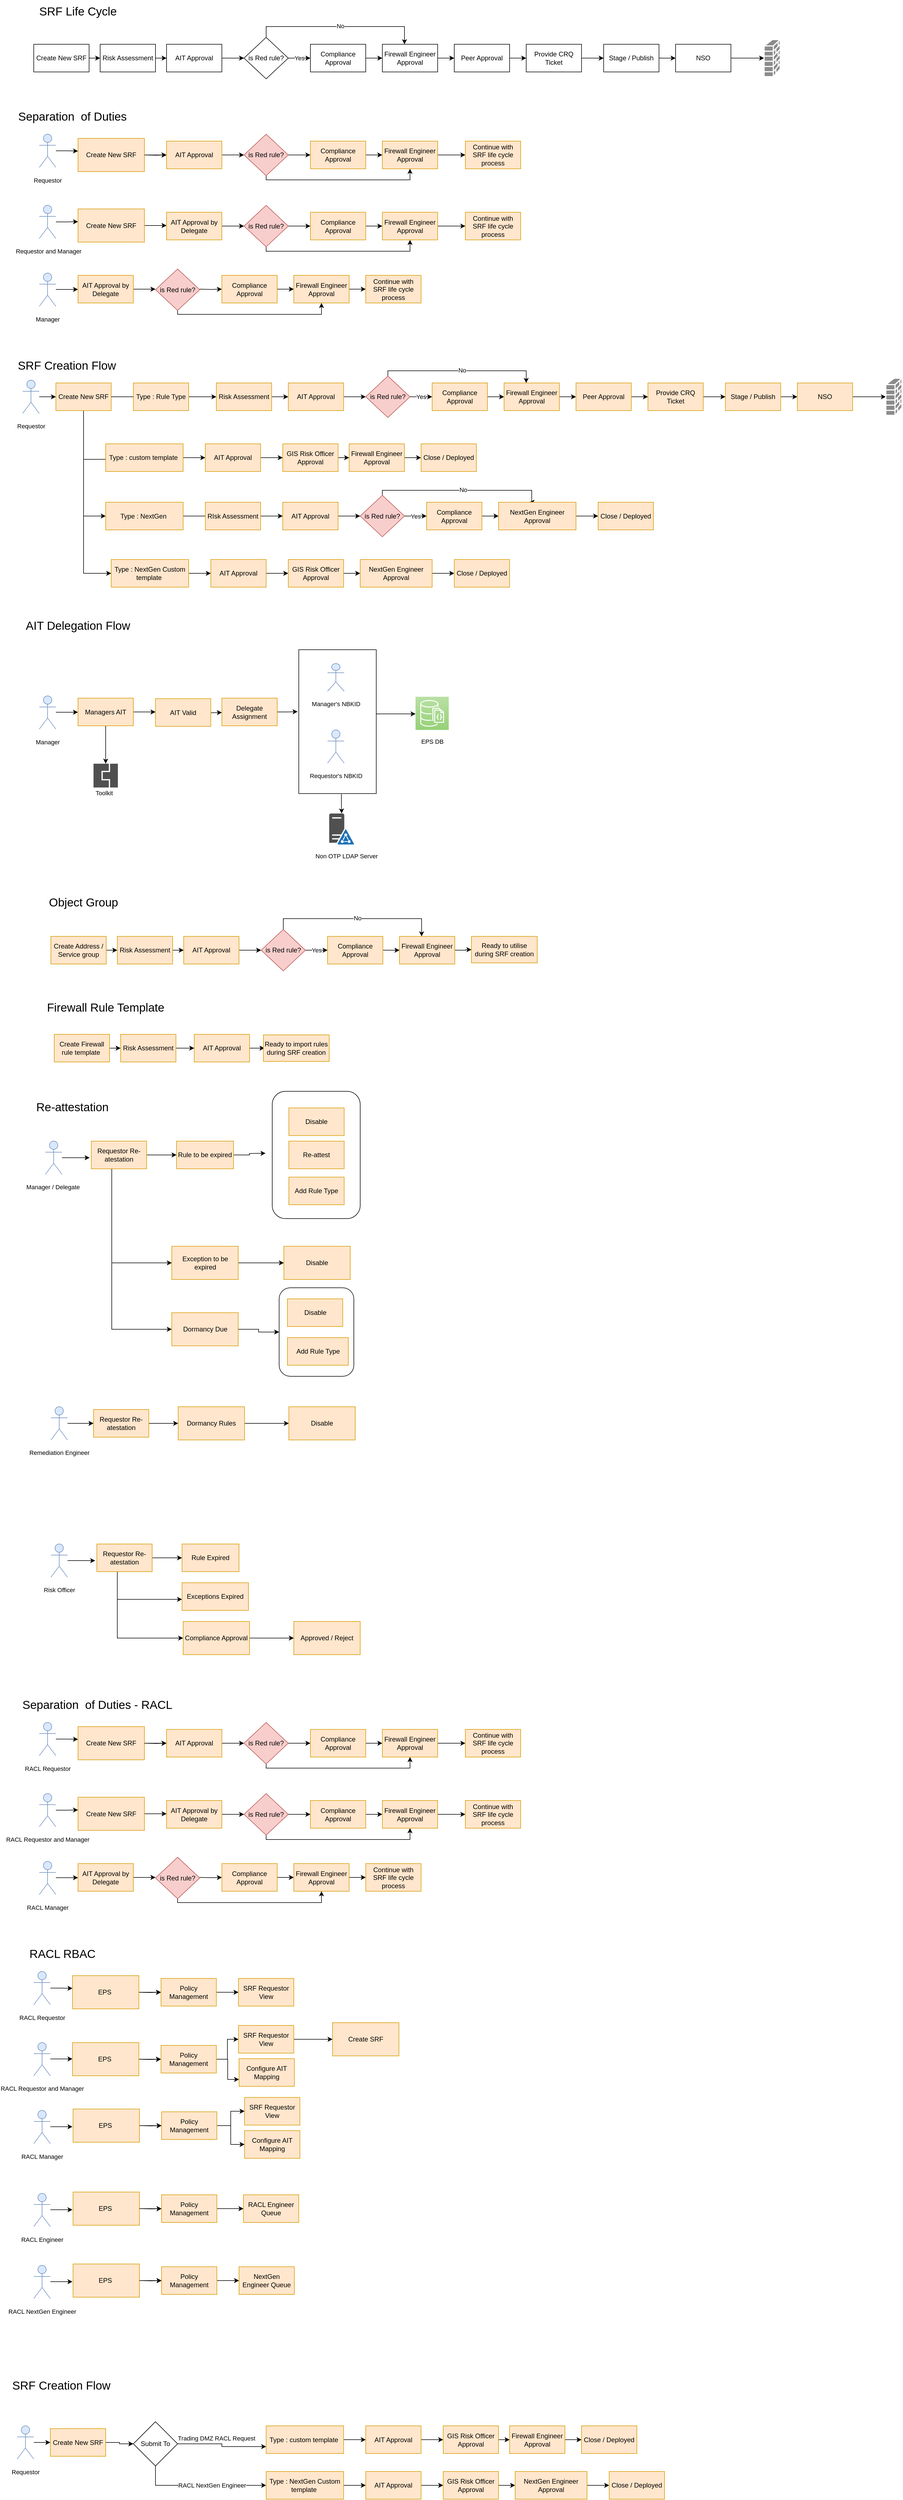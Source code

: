<mxfile version="20.1.1" type="github">
  <diagram id="t3gU_UeMW9G3tFnKC1mk" name="Page-1">
    <mxGraphModel dx="1186" dy="669" grid="1" gridSize="10" guides="1" tooltips="1" connect="1" arrows="1" fold="1" page="1" pageScale="1" pageWidth="850" pageHeight="1100" math="0" shadow="0">
      <root>
        <mxCell id="0" />
        <mxCell id="1" parent="0" />
        <mxCell id="7NrDp-CYh64ophPEu3Fr-35" value="" style="rounded=1;whiteSpace=wrap;html=1;" parent="1" vertex="1">
          <mxGeometry x="503.5" y="2407" width="135" height="160" as="geometry" />
        </mxCell>
        <mxCell id="7NrDp-CYh64ophPEu3Fr-34" value="" style="rounded=1;whiteSpace=wrap;html=1;" parent="1" vertex="1">
          <mxGeometry x="491" y="2052" width="159" height="230" as="geometry" />
        </mxCell>
        <mxCell id="zmJZRS2p5SanOkIgBzwA-6" style="edgeStyle=orthogonalEdgeStyle;rounded=0;orthogonalLoop=1;jettySize=auto;html=1;" parent="1" source="zmJZRS2p5SanOkIgBzwA-1" target="zmJZRS2p5SanOkIgBzwA-2" edge="1">
          <mxGeometry relative="1" as="geometry" />
        </mxCell>
        <mxCell id="zmJZRS2p5SanOkIgBzwA-1" value="Create New SRF" style="rounded=0;whiteSpace=wrap;html=1;" parent="1" vertex="1">
          <mxGeometry x="60" y="160" width="100" height="50" as="geometry" />
        </mxCell>
        <mxCell id="zmJZRS2p5SanOkIgBzwA-7" style="edgeStyle=orthogonalEdgeStyle;rounded=0;orthogonalLoop=1;jettySize=auto;html=1;" parent="1" source="zmJZRS2p5SanOkIgBzwA-2" target="zmJZRS2p5SanOkIgBzwA-3" edge="1">
          <mxGeometry relative="1" as="geometry" />
        </mxCell>
        <mxCell id="zmJZRS2p5SanOkIgBzwA-2" value="Risk Assessment" style="rounded=0;whiteSpace=wrap;html=1;" parent="1" vertex="1">
          <mxGeometry x="180" y="160" width="100" height="50" as="geometry" />
        </mxCell>
        <mxCell id="zmJZRS2p5SanOkIgBzwA-8" style="edgeStyle=orthogonalEdgeStyle;rounded=0;orthogonalLoop=1;jettySize=auto;html=1;entryX=0;entryY=0.5;entryDx=0;entryDy=0;" parent="1" source="zmJZRS2p5SanOkIgBzwA-3" target="zmJZRS2p5SanOkIgBzwA-5" edge="1">
          <mxGeometry relative="1" as="geometry" />
        </mxCell>
        <mxCell id="zmJZRS2p5SanOkIgBzwA-3" value="AIT Approval" style="rounded=0;whiteSpace=wrap;html=1;" parent="1" vertex="1">
          <mxGeometry x="300" y="160" width="100" height="50" as="geometry" />
        </mxCell>
        <mxCell id="zmJZRS2p5SanOkIgBzwA-11" style="edgeStyle=orthogonalEdgeStyle;rounded=0;orthogonalLoop=1;jettySize=auto;html=1;entryX=0;entryY=0.5;entryDx=0;entryDy=0;" parent="1" source="zmJZRS2p5SanOkIgBzwA-4" target="zmJZRS2p5SanOkIgBzwA-10" edge="1">
          <mxGeometry relative="1" as="geometry" />
        </mxCell>
        <mxCell id="zmJZRS2p5SanOkIgBzwA-4" value="Compliance Approval" style="rounded=0;whiteSpace=wrap;html=1;" parent="1" vertex="1">
          <mxGeometry x="560" y="160" width="100" height="50" as="geometry" />
        </mxCell>
        <mxCell id="zmJZRS2p5SanOkIgBzwA-9" value="Yes" style="edgeStyle=orthogonalEdgeStyle;rounded=0;orthogonalLoop=1;jettySize=auto;html=1;entryX=0;entryY=0.5;entryDx=0;entryDy=0;" parent="1" source="zmJZRS2p5SanOkIgBzwA-5" target="zmJZRS2p5SanOkIgBzwA-4" edge="1">
          <mxGeometry relative="1" as="geometry" />
        </mxCell>
        <mxCell id="Q123pR5R-Ik9AYbAvbdh-17" style="edgeStyle=orthogonalEdgeStyle;rounded=0;orthogonalLoop=1;jettySize=auto;html=1;entryX=0.4;entryY=0;entryDx=0;entryDy=0;entryPerimeter=0;fontSize=11;" parent="1" source="zmJZRS2p5SanOkIgBzwA-5" target="zmJZRS2p5SanOkIgBzwA-10" edge="1">
          <mxGeometry relative="1" as="geometry">
            <Array as="points">
              <mxPoint x="480" y="128" />
              <mxPoint x="730" y="128" />
            </Array>
          </mxGeometry>
        </mxCell>
        <mxCell id="Q123pR5R-Ik9AYbAvbdh-18" value="No" style="edgeLabel;html=1;align=center;verticalAlign=middle;resizable=0;points=[];fontSize=11;" parent="Q123pR5R-Ik9AYbAvbdh-17" vertex="1" connectable="0">
          <mxGeometry x="0.012" y="1" relative="1" as="geometry">
            <mxPoint x="1" as="offset" />
          </mxGeometry>
        </mxCell>
        <mxCell id="zmJZRS2p5SanOkIgBzwA-5" value="is Red rule?" style="rhombus;whiteSpace=wrap;html=1;" parent="1" vertex="1">
          <mxGeometry x="440" y="147.5" width="80" height="75" as="geometry" />
        </mxCell>
        <mxCell id="zmJZRS2p5SanOkIgBzwA-13" style="edgeStyle=orthogonalEdgeStyle;rounded=0;orthogonalLoop=1;jettySize=auto;html=1;entryX=0;entryY=0.5;entryDx=0;entryDy=0;" parent="1" source="zmJZRS2p5SanOkIgBzwA-10" target="zmJZRS2p5SanOkIgBzwA-12" edge="1">
          <mxGeometry relative="1" as="geometry" />
        </mxCell>
        <mxCell id="zmJZRS2p5SanOkIgBzwA-10" value="Firewall Engineer Approval" style="rounded=0;whiteSpace=wrap;html=1;" parent="1" vertex="1">
          <mxGeometry x="690" y="160" width="100" height="50" as="geometry" />
        </mxCell>
        <mxCell id="zmJZRS2p5SanOkIgBzwA-19" style="edgeStyle=orthogonalEdgeStyle;rounded=0;orthogonalLoop=1;jettySize=auto;html=1;" parent="1" source="zmJZRS2p5SanOkIgBzwA-12" target="zmJZRS2p5SanOkIgBzwA-14" edge="1">
          <mxGeometry relative="1" as="geometry" />
        </mxCell>
        <mxCell id="zmJZRS2p5SanOkIgBzwA-12" value="Peer Approval" style="rounded=0;whiteSpace=wrap;html=1;" parent="1" vertex="1">
          <mxGeometry x="820" y="160" width="100" height="50" as="geometry" />
        </mxCell>
        <mxCell id="zmJZRS2p5SanOkIgBzwA-20" style="edgeStyle=orthogonalEdgeStyle;rounded=0;orthogonalLoop=1;jettySize=auto;html=1;entryX=0;entryY=0.5;entryDx=0;entryDy=0;" parent="1" source="zmJZRS2p5SanOkIgBzwA-14" target="zmJZRS2p5SanOkIgBzwA-15" edge="1">
          <mxGeometry relative="1" as="geometry" />
        </mxCell>
        <mxCell id="zmJZRS2p5SanOkIgBzwA-14" value="Provide CRQ Ticket" style="rounded=0;whiteSpace=wrap;html=1;" parent="1" vertex="1">
          <mxGeometry x="950" y="160" width="100" height="50" as="geometry" />
        </mxCell>
        <mxCell id="zmJZRS2p5SanOkIgBzwA-21" style="edgeStyle=orthogonalEdgeStyle;rounded=0;orthogonalLoop=1;jettySize=auto;html=1;" parent="1" source="zmJZRS2p5SanOkIgBzwA-15" target="zmJZRS2p5SanOkIgBzwA-16" edge="1">
          <mxGeometry relative="1" as="geometry" />
        </mxCell>
        <mxCell id="zmJZRS2p5SanOkIgBzwA-15" value="Stage / Publish" style="rounded=0;whiteSpace=wrap;html=1;" parent="1" vertex="1">
          <mxGeometry x="1090" y="160" width="100" height="50" as="geometry" />
        </mxCell>
        <mxCell id="zmJZRS2p5SanOkIgBzwA-18" style="edgeStyle=orthogonalEdgeStyle;rounded=0;orthogonalLoop=1;jettySize=auto;html=1;" parent="1" source="zmJZRS2p5SanOkIgBzwA-16" target="zmJZRS2p5SanOkIgBzwA-17" edge="1">
          <mxGeometry relative="1" as="geometry" />
        </mxCell>
        <mxCell id="zmJZRS2p5SanOkIgBzwA-16" value="NSO" style="rounded=0;whiteSpace=wrap;html=1;" parent="1" vertex="1">
          <mxGeometry x="1220" y="160" width="100" height="50" as="geometry" />
        </mxCell>
        <mxCell id="zmJZRS2p5SanOkIgBzwA-17" value="" style="shape=mxgraph.cisco.security.firewall;sketch=0;html=1;pointerEvents=1;dashed=0;fillColor=#8C8C8C;strokeColor=#ffffff;strokeWidth=2;verticalLabelPosition=bottom;verticalAlign=top;align=center;outlineConnect=0;" parent="1" vertex="1">
          <mxGeometry x="1380" y="151.5" width="29" height="67" as="geometry" />
        </mxCell>
        <mxCell id="Q123pR5R-Ik9AYbAvbdh-16" style="edgeStyle=orthogonalEdgeStyle;rounded=0;orthogonalLoop=1;jettySize=auto;html=1;fontSize=11;" parent="1" source="Q123pR5R-Ik9AYbAvbdh-1" edge="1">
          <mxGeometry relative="1" as="geometry">
            <mxPoint x="300" y="360" as="targetPoint" />
          </mxGeometry>
        </mxCell>
        <mxCell id="Q123pR5R-Ik9AYbAvbdh-1" value="Create New SRF" style="rounded=0;whiteSpace=wrap;html=1;fillColor=#ffe6cc;strokeColor=#d79b00;" parent="1" vertex="1">
          <mxGeometry x="140" y="330" width="120" height="60" as="geometry" />
        </mxCell>
        <mxCell id="Q123pR5R-Ik9AYbAvbdh-2" value="Separation&amp;nbsp; of Duties" style="text;html=1;strokeColor=none;fillColor=none;align=center;verticalAlign=middle;whiteSpace=wrap;rounded=0;fontSize=21;" parent="1" vertex="1">
          <mxGeometry x="20" y="270" width="220" height="40" as="geometry" />
        </mxCell>
        <mxCell id="Q123pR5R-Ik9AYbAvbdh-6" style="edgeStyle=orthogonalEdgeStyle;rounded=0;orthogonalLoop=1;jettySize=auto;html=1;entryX=0;entryY=0.383;entryDx=0;entryDy=0;entryPerimeter=0;fontSize=11;" parent="1" source="Q123pR5R-Ik9AYbAvbdh-3" target="Q123pR5R-Ik9AYbAvbdh-1" edge="1">
          <mxGeometry relative="1" as="geometry" />
        </mxCell>
        <mxCell id="Q123pR5R-Ik9AYbAvbdh-3" value="&lt;font style=&quot;font-size: 11px&quot;&gt;Requestor&lt;/font&gt;" style="shape=umlActor;verticalLabelPosition=bottom;verticalAlign=top;html=1;outlineConnect=0;fontSize=21;fillColor=#dae8fc;strokeColor=#6c8ebf;" parent="1" vertex="1">
          <mxGeometry x="70" y="322.5" width="30" height="60" as="geometry" />
        </mxCell>
        <mxCell id="Q123pR5R-Ik9AYbAvbdh-15" style="edgeStyle=orthogonalEdgeStyle;rounded=0;orthogonalLoop=1;jettySize=auto;html=1;entryX=0;entryY=0.5;entryDx=0;entryDy=0;fontSize=11;" parent="1" target="Q123pR5R-Ik9AYbAvbdh-9" edge="1">
          <mxGeometry relative="1" as="geometry">
            <mxPoint x="260" y="360" as="sourcePoint" />
          </mxGeometry>
        </mxCell>
        <mxCell id="Q123pR5R-Ik9AYbAvbdh-8" style="edgeStyle=orthogonalEdgeStyle;rounded=0;orthogonalLoop=1;jettySize=auto;html=1;entryX=0;entryY=0.5;entryDx=0;entryDy=0;" parent="1" source="Q123pR5R-Ik9AYbAvbdh-9" target="Q123pR5R-Ik9AYbAvbdh-13" edge="1">
          <mxGeometry relative="1" as="geometry" />
        </mxCell>
        <mxCell id="Q123pR5R-Ik9AYbAvbdh-9" value="AIT Approval" style="rounded=0;whiteSpace=wrap;html=1;fillColor=#ffe6cc;strokeColor=#d79b00;" parent="1" vertex="1">
          <mxGeometry x="300" y="335" width="100" height="50" as="geometry" />
        </mxCell>
        <mxCell id="Q123pR5R-Ik9AYbAvbdh-10" style="edgeStyle=orthogonalEdgeStyle;rounded=0;orthogonalLoop=1;jettySize=auto;html=1;entryX=0;entryY=0.5;entryDx=0;entryDy=0;" parent="1" source="Q123pR5R-Ik9AYbAvbdh-11" target="Q123pR5R-Ik9AYbAvbdh-14" edge="1">
          <mxGeometry relative="1" as="geometry" />
        </mxCell>
        <mxCell id="Q123pR5R-Ik9AYbAvbdh-11" value="Compliance Approval" style="rounded=0;whiteSpace=wrap;html=1;fillColor=#ffe6cc;strokeColor=#d79b00;" parent="1" vertex="1">
          <mxGeometry x="560" y="335" width="100" height="50" as="geometry" />
        </mxCell>
        <mxCell id="Q123pR5R-Ik9AYbAvbdh-12" style="edgeStyle=orthogonalEdgeStyle;rounded=0;orthogonalLoop=1;jettySize=auto;html=1;entryX=0;entryY=0.5;entryDx=0;entryDy=0;" parent="1" source="Q123pR5R-Ik9AYbAvbdh-13" target="Q123pR5R-Ik9AYbAvbdh-11" edge="1">
          <mxGeometry relative="1" as="geometry" />
        </mxCell>
        <mxCell id="Q123pR5R-Ik9AYbAvbdh-56" style="edgeStyle=orthogonalEdgeStyle;rounded=0;orthogonalLoop=1;jettySize=auto;html=1;entryX=0.5;entryY=1;entryDx=0;entryDy=0;fontSize=11;" parent="1" source="Q123pR5R-Ik9AYbAvbdh-13" target="Q123pR5R-Ik9AYbAvbdh-14" edge="1">
          <mxGeometry relative="1" as="geometry">
            <Array as="points">
              <mxPoint x="480" y="405" />
              <mxPoint x="740" y="405" />
            </Array>
          </mxGeometry>
        </mxCell>
        <mxCell id="Q123pR5R-Ik9AYbAvbdh-13" value="is Red rule?" style="rhombus;whiteSpace=wrap;html=1;fillColor=#f8cecc;strokeColor=#b85450;" parent="1" vertex="1">
          <mxGeometry x="440" y="322.5" width="80" height="75" as="geometry" />
        </mxCell>
        <mxCell id="Q123pR5R-Ik9AYbAvbdh-21" value="" style="edgeStyle=orthogonalEdgeStyle;rounded=0;orthogonalLoop=1;jettySize=auto;html=1;fontSize=11;" parent="1" source="Q123pR5R-Ik9AYbAvbdh-14" target="Q123pR5R-Ik9AYbAvbdh-20" edge="1">
          <mxGeometry relative="1" as="geometry" />
        </mxCell>
        <mxCell id="Q123pR5R-Ik9AYbAvbdh-14" value="Firewall Engineer Approval" style="rounded=0;whiteSpace=wrap;html=1;fillColor=#ffe6cc;strokeColor=#d79b00;" parent="1" vertex="1">
          <mxGeometry x="690" y="335" width="100" height="50" as="geometry" />
        </mxCell>
        <mxCell id="Q123pR5R-Ik9AYbAvbdh-20" value="Continue with SRF life cycle process" style="whiteSpace=wrap;html=1;rounded=0;fillColor=#ffe6cc;strokeColor=#d79b00;" parent="1" vertex="1">
          <mxGeometry x="840" y="335" width="100" height="50" as="geometry" />
        </mxCell>
        <mxCell id="Q123pR5R-Ik9AYbAvbdh-22" style="edgeStyle=orthogonalEdgeStyle;rounded=0;orthogonalLoop=1;jettySize=auto;html=1;fontSize=11;" parent="1" source="Q123pR5R-Ik9AYbAvbdh-23" edge="1">
          <mxGeometry relative="1" as="geometry">
            <mxPoint x="300" y="487.5" as="targetPoint" />
          </mxGeometry>
        </mxCell>
        <mxCell id="Q123pR5R-Ik9AYbAvbdh-23" value="Create New SRF" style="rounded=0;whiteSpace=wrap;html=1;fillColor=#ffe6cc;strokeColor=#d79b00;" parent="1" vertex="1">
          <mxGeometry x="140" y="457.5" width="120" height="60" as="geometry" />
        </mxCell>
        <mxCell id="Q123pR5R-Ik9AYbAvbdh-24" style="edgeStyle=orthogonalEdgeStyle;rounded=0;orthogonalLoop=1;jettySize=auto;html=1;entryX=0;entryY=0.383;entryDx=0;entryDy=0;entryPerimeter=0;fontSize=11;" parent="1" source="Q123pR5R-Ik9AYbAvbdh-25" target="Q123pR5R-Ik9AYbAvbdh-23" edge="1">
          <mxGeometry relative="1" as="geometry" />
        </mxCell>
        <mxCell id="Q123pR5R-Ik9AYbAvbdh-25" value="&lt;span style=&quot;font-size: 11px&quot;&gt;&amp;nbsp;Requestor and&amp;nbsp;Manager&lt;/span&gt;" style="shape=umlActor;verticalLabelPosition=bottom;verticalAlign=top;html=1;outlineConnect=0;fontSize=21;fillColor=#dae8fc;strokeColor=#6c8ebf;" parent="1" vertex="1">
          <mxGeometry x="70" y="451" width="30" height="60" as="geometry" />
        </mxCell>
        <mxCell id="Q123pR5R-Ik9AYbAvbdh-28" style="edgeStyle=orthogonalEdgeStyle;rounded=0;orthogonalLoop=1;jettySize=auto;html=1;entryX=0;entryY=0.5;entryDx=0;entryDy=0;" parent="1" source="Q123pR5R-Ik9AYbAvbdh-29" target="Q123pR5R-Ik9AYbAvbdh-33" edge="1">
          <mxGeometry relative="1" as="geometry" />
        </mxCell>
        <mxCell id="Q123pR5R-Ik9AYbAvbdh-29" value="AIT Approval by Delegate" style="rounded=0;whiteSpace=wrap;html=1;fillColor=#ffe6cc;strokeColor=#d79b00;" parent="1" vertex="1">
          <mxGeometry x="300" y="463.5" width="100" height="50" as="geometry" />
        </mxCell>
        <mxCell id="Q123pR5R-Ik9AYbAvbdh-30" style="edgeStyle=orthogonalEdgeStyle;rounded=0;orthogonalLoop=1;jettySize=auto;html=1;entryX=0;entryY=0.5;entryDx=0;entryDy=0;" parent="1" source="Q123pR5R-Ik9AYbAvbdh-31" target="Q123pR5R-Ik9AYbAvbdh-35" edge="1">
          <mxGeometry relative="1" as="geometry" />
        </mxCell>
        <mxCell id="Q123pR5R-Ik9AYbAvbdh-31" value="Compliance Approval" style="rounded=0;whiteSpace=wrap;html=1;fillColor=#ffe6cc;strokeColor=#d79b00;" parent="1" vertex="1">
          <mxGeometry x="560" y="463.5" width="100" height="50" as="geometry" />
        </mxCell>
        <mxCell id="Q123pR5R-Ik9AYbAvbdh-32" style="edgeStyle=orthogonalEdgeStyle;rounded=0;orthogonalLoop=1;jettySize=auto;html=1;entryX=0;entryY=0.5;entryDx=0;entryDy=0;" parent="1" source="Q123pR5R-Ik9AYbAvbdh-33" target="Q123pR5R-Ik9AYbAvbdh-31" edge="1">
          <mxGeometry relative="1" as="geometry" />
        </mxCell>
        <mxCell id="Q123pR5R-Ik9AYbAvbdh-57" style="edgeStyle=orthogonalEdgeStyle;rounded=0;orthogonalLoop=1;jettySize=auto;html=1;entryX=0.5;entryY=1;entryDx=0;entryDy=0;fontSize=11;" parent="1" source="Q123pR5R-Ik9AYbAvbdh-33" target="Q123pR5R-Ik9AYbAvbdh-35" edge="1">
          <mxGeometry relative="1" as="geometry">
            <Array as="points">
              <mxPoint x="480" y="534" />
              <mxPoint x="740" y="534" />
            </Array>
          </mxGeometry>
        </mxCell>
        <mxCell id="Q123pR5R-Ik9AYbAvbdh-33" value="is Red rule?" style="rhombus;whiteSpace=wrap;html=1;fillColor=#f8cecc;strokeColor=#b85450;" parent="1" vertex="1">
          <mxGeometry x="440" y="451" width="80" height="75" as="geometry" />
        </mxCell>
        <mxCell id="Q123pR5R-Ik9AYbAvbdh-34" value="" style="edgeStyle=orthogonalEdgeStyle;rounded=0;orthogonalLoop=1;jettySize=auto;html=1;fontSize=11;" parent="1" source="Q123pR5R-Ik9AYbAvbdh-35" target="Q123pR5R-Ik9AYbAvbdh-36" edge="1">
          <mxGeometry relative="1" as="geometry" />
        </mxCell>
        <mxCell id="Q123pR5R-Ik9AYbAvbdh-35" value="Firewall Engineer Approval" style="rounded=0;whiteSpace=wrap;html=1;fillColor=#ffe6cc;strokeColor=#d79b00;" parent="1" vertex="1">
          <mxGeometry x="690" y="463.5" width="100" height="50" as="geometry" />
        </mxCell>
        <mxCell id="Q123pR5R-Ik9AYbAvbdh-36" value="Continue with SRF life cycle process" style="whiteSpace=wrap;html=1;rounded=0;fillColor=#ffe6cc;strokeColor=#d79b00;" parent="1" vertex="1">
          <mxGeometry x="840" y="463.5" width="100" height="50" as="geometry" />
        </mxCell>
        <mxCell id="Q123pR5R-Ik9AYbAvbdh-43" style="edgeStyle=orthogonalEdgeStyle;rounded=0;orthogonalLoop=1;jettySize=auto;html=1;entryX=0;entryY=0.383;entryDx=0;entryDy=0;entryPerimeter=0;fontSize=11;" parent="1" source="Q123pR5R-Ik9AYbAvbdh-44" edge="1">
          <mxGeometry relative="1" as="geometry">
            <mxPoint x="140" y="602.98" as="targetPoint" />
          </mxGeometry>
        </mxCell>
        <mxCell id="Q123pR5R-Ik9AYbAvbdh-44" value="&lt;span style=&quot;font-size: 11px&quot;&gt;Manager&lt;/span&gt;" style="shape=umlActor;verticalLabelPosition=bottom;verticalAlign=top;html=1;outlineConnect=0;fontSize=21;fillColor=#dae8fc;strokeColor=#6c8ebf;" parent="1" vertex="1">
          <mxGeometry x="70" y="573.5" width="30" height="60" as="geometry" />
        </mxCell>
        <mxCell id="Q123pR5R-Ik9AYbAvbdh-47" style="edgeStyle=orthogonalEdgeStyle;rounded=0;orthogonalLoop=1;jettySize=auto;html=1;entryX=0;entryY=0.5;entryDx=0;entryDy=0;" parent="1" source="Q123pR5R-Ik9AYbAvbdh-48" edge="1">
          <mxGeometry relative="1" as="geometry">
            <mxPoint x="280" y="602.5" as="targetPoint" />
          </mxGeometry>
        </mxCell>
        <mxCell id="Q123pR5R-Ik9AYbAvbdh-48" value="AIT Approval by Delegate" style="rounded=0;whiteSpace=wrap;html=1;fillColor=#ffe6cc;strokeColor=#d79b00;" parent="1" vertex="1">
          <mxGeometry x="140" y="577.5" width="100" height="50" as="geometry" />
        </mxCell>
        <mxCell id="Q123pR5R-Ik9AYbAvbdh-49" style="edgeStyle=orthogonalEdgeStyle;rounded=0;orthogonalLoop=1;jettySize=auto;html=1;entryX=0;entryY=0.5;entryDx=0;entryDy=0;" parent="1" source="Q123pR5R-Ik9AYbAvbdh-50" target="Q123pR5R-Ik9AYbAvbdh-53" edge="1">
          <mxGeometry relative="1" as="geometry" />
        </mxCell>
        <mxCell id="Q123pR5R-Ik9AYbAvbdh-50" value="Compliance Approval" style="rounded=0;whiteSpace=wrap;html=1;fillColor=#ffe6cc;strokeColor=#d79b00;" parent="1" vertex="1">
          <mxGeometry x="400" y="577.5" width="100" height="50" as="geometry" />
        </mxCell>
        <mxCell id="Q123pR5R-Ik9AYbAvbdh-51" style="edgeStyle=orthogonalEdgeStyle;rounded=0;orthogonalLoop=1;jettySize=auto;html=1;entryX=0;entryY=0.5;entryDx=0;entryDy=0;" parent="1" target="Q123pR5R-Ik9AYbAvbdh-50" edge="1">
          <mxGeometry relative="1" as="geometry">
            <mxPoint x="360" y="602.5" as="sourcePoint" />
          </mxGeometry>
        </mxCell>
        <mxCell id="Q123pR5R-Ik9AYbAvbdh-52" value="" style="edgeStyle=orthogonalEdgeStyle;rounded=0;orthogonalLoop=1;jettySize=auto;html=1;fontSize=11;" parent="1" source="Q123pR5R-Ik9AYbAvbdh-53" target="Q123pR5R-Ik9AYbAvbdh-54" edge="1">
          <mxGeometry relative="1" as="geometry" />
        </mxCell>
        <mxCell id="Q123pR5R-Ik9AYbAvbdh-53" value="Firewall Engineer Approval" style="rounded=0;whiteSpace=wrap;html=1;fillColor=#ffe6cc;strokeColor=#d79b00;" parent="1" vertex="1">
          <mxGeometry x="530" y="577.5" width="100" height="50" as="geometry" />
        </mxCell>
        <mxCell id="Q123pR5R-Ik9AYbAvbdh-54" value="Continue with SRF life cycle process" style="whiteSpace=wrap;html=1;rounded=0;fillColor=#ffe6cc;strokeColor=#d79b00;" parent="1" vertex="1">
          <mxGeometry x="660" y="577.5" width="100" height="50" as="geometry" />
        </mxCell>
        <mxCell id="Q123pR5R-Ik9AYbAvbdh-58" style="edgeStyle=orthogonalEdgeStyle;rounded=0;orthogonalLoop=1;jettySize=auto;html=1;entryX=0.5;entryY=1;entryDx=0;entryDy=0;fontSize=11;" parent="1" source="Q123pR5R-Ik9AYbAvbdh-55" target="Q123pR5R-Ik9AYbAvbdh-53" edge="1">
          <mxGeometry relative="1" as="geometry">
            <Array as="points">
              <mxPoint x="320" y="648" />
              <mxPoint x="580" y="648" />
            </Array>
          </mxGeometry>
        </mxCell>
        <mxCell id="Q123pR5R-Ik9AYbAvbdh-55" value="is Red rule?" style="rhombus;whiteSpace=wrap;html=1;fillColor=#f8cecc;strokeColor=#b85450;" parent="1" vertex="1">
          <mxGeometry x="280" y="566" width="80" height="75" as="geometry" />
        </mxCell>
        <mxCell id="Q123pR5R-Ik9AYbAvbdh-59" style="edgeStyle=orthogonalEdgeStyle;rounded=0;orthogonalLoop=1;jettySize=auto;html=1;startArrow=none;" parent="1" source="Q123pR5R-Ik9AYbAvbdh-85" target="Q123pR5R-Ik9AYbAvbdh-62" edge="1">
          <mxGeometry relative="1" as="geometry" />
        </mxCell>
        <mxCell id="Q123pR5R-Ik9AYbAvbdh-88" style="edgeStyle=orthogonalEdgeStyle;rounded=0;orthogonalLoop=1;jettySize=auto;html=1;entryX=0;entryY=0.5;entryDx=0;entryDy=0;fontSize=11;" parent="1" source="Q123pR5R-Ik9AYbAvbdh-60" target="Q123pR5R-Ik9AYbAvbdh-87" edge="1">
          <mxGeometry relative="1" as="geometry">
            <Array as="points">
              <mxPoint x="150" y="910" />
              <mxPoint x="230" y="910" />
            </Array>
          </mxGeometry>
        </mxCell>
        <mxCell id="Q123pR5R-Ik9AYbAvbdh-125" style="edgeStyle=orthogonalEdgeStyle;rounded=0;orthogonalLoop=1;jettySize=auto;html=1;entryX=0;entryY=0.5;entryDx=0;entryDy=0;fontSize=11;" parent="1" source="Q123pR5R-Ik9AYbAvbdh-60" target="Q123pR5R-Ik9AYbAvbdh-111" edge="1">
          <mxGeometry relative="1" as="geometry" />
        </mxCell>
        <mxCell id="Q123pR5R-Ik9AYbAvbdh-139" style="edgeStyle=orthogonalEdgeStyle;rounded=0;orthogonalLoop=1;jettySize=auto;html=1;entryX=0;entryY=0.5;entryDx=0;entryDy=0;fontSize=11;" parent="1" source="Q123pR5R-Ik9AYbAvbdh-60" target="Q123pR5R-Ik9AYbAvbdh-127" edge="1">
          <mxGeometry relative="1" as="geometry" />
        </mxCell>
        <mxCell id="Q123pR5R-Ik9AYbAvbdh-60" value="Create New SRF" style="rounded=0;whiteSpace=wrap;html=1;fillColor=#ffe6cc;strokeColor=#d79b00;" parent="1" vertex="1">
          <mxGeometry x="100" y="772" width="100" height="50" as="geometry" />
        </mxCell>
        <mxCell id="Q123pR5R-Ik9AYbAvbdh-61" style="edgeStyle=orthogonalEdgeStyle;rounded=0;orthogonalLoop=1;jettySize=auto;html=1;" parent="1" source="Q123pR5R-Ik9AYbAvbdh-62" target="Q123pR5R-Ik9AYbAvbdh-64" edge="1">
          <mxGeometry relative="1" as="geometry" />
        </mxCell>
        <mxCell id="Q123pR5R-Ik9AYbAvbdh-62" value="Risk Assessment" style="rounded=0;whiteSpace=wrap;html=1;fillColor=#ffe6cc;strokeColor=#d79b00;" parent="1" vertex="1">
          <mxGeometry x="390" y="772" width="100" height="50" as="geometry" />
        </mxCell>
        <mxCell id="Q123pR5R-Ik9AYbAvbdh-63" style="edgeStyle=orthogonalEdgeStyle;rounded=0;orthogonalLoop=1;jettySize=auto;html=1;entryX=0;entryY=0.5;entryDx=0;entryDy=0;" parent="1" source="Q123pR5R-Ik9AYbAvbdh-64" target="Q123pR5R-Ik9AYbAvbdh-70" edge="1">
          <mxGeometry relative="1" as="geometry" />
        </mxCell>
        <mxCell id="Q123pR5R-Ik9AYbAvbdh-64" value="AIT Approval" style="rounded=0;whiteSpace=wrap;html=1;fillColor=#ffe6cc;strokeColor=#d79b00;" parent="1" vertex="1">
          <mxGeometry x="520" y="772" width="100" height="50" as="geometry" />
        </mxCell>
        <mxCell id="Q123pR5R-Ik9AYbAvbdh-65" style="edgeStyle=orthogonalEdgeStyle;rounded=0;orthogonalLoop=1;jettySize=auto;html=1;entryX=0;entryY=0.5;entryDx=0;entryDy=0;" parent="1" source="Q123pR5R-Ik9AYbAvbdh-66" target="Q123pR5R-Ik9AYbAvbdh-72" edge="1">
          <mxGeometry relative="1" as="geometry" />
        </mxCell>
        <mxCell id="Q123pR5R-Ik9AYbAvbdh-66" value="Compliance Approval" style="rounded=0;whiteSpace=wrap;html=1;fillColor=#ffe6cc;strokeColor=#d79b00;" parent="1" vertex="1">
          <mxGeometry x="780" y="772" width="100" height="50" as="geometry" />
        </mxCell>
        <mxCell id="Q123pR5R-Ik9AYbAvbdh-67" value="Yes" style="edgeStyle=orthogonalEdgeStyle;rounded=0;orthogonalLoop=1;jettySize=auto;html=1;entryX=0;entryY=0.5;entryDx=0;entryDy=0;" parent="1" source="Q123pR5R-Ik9AYbAvbdh-70" target="Q123pR5R-Ik9AYbAvbdh-66" edge="1">
          <mxGeometry relative="1" as="geometry" />
        </mxCell>
        <mxCell id="Q123pR5R-Ik9AYbAvbdh-68" style="edgeStyle=orthogonalEdgeStyle;rounded=0;orthogonalLoop=1;jettySize=auto;html=1;entryX=0.4;entryY=0;entryDx=0;entryDy=0;entryPerimeter=0;fontSize=11;" parent="1" source="Q123pR5R-Ik9AYbAvbdh-70" target="Q123pR5R-Ik9AYbAvbdh-72" edge="1">
          <mxGeometry relative="1" as="geometry">
            <Array as="points">
              <mxPoint x="700" y="750" />
              <mxPoint x="950" y="750" />
            </Array>
          </mxGeometry>
        </mxCell>
        <mxCell id="Q123pR5R-Ik9AYbAvbdh-69" value="No" style="edgeLabel;html=1;align=center;verticalAlign=middle;resizable=0;points=[];fontSize=11;" parent="Q123pR5R-Ik9AYbAvbdh-68" vertex="1" connectable="0">
          <mxGeometry x="0.012" y="1" relative="1" as="geometry">
            <mxPoint x="1" as="offset" />
          </mxGeometry>
        </mxCell>
        <mxCell id="Q123pR5R-Ik9AYbAvbdh-70" value="is Red rule?" style="rhombus;whiteSpace=wrap;html=1;fillColor=#f8cecc;strokeColor=#b85450;" parent="1" vertex="1">
          <mxGeometry x="660" y="759.5" width="80" height="75" as="geometry" />
        </mxCell>
        <mxCell id="Q123pR5R-Ik9AYbAvbdh-71" style="edgeStyle=orthogonalEdgeStyle;rounded=0;orthogonalLoop=1;jettySize=auto;html=1;entryX=0;entryY=0.5;entryDx=0;entryDy=0;" parent="1" source="Q123pR5R-Ik9AYbAvbdh-72" target="Q123pR5R-Ik9AYbAvbdh-74" edge="1">
          <mxGeometry relative="1" as="geometry" />
        </mxCell>
        <mxCell id="Q123pR5R-Ik9AYbAvbdh-72" value="Firewall Engineer Approval" style="rounded=0;whiteSpace=wrap;html=1;fillColor=#ffe6cc;strokeColor=#d79b00;" parent="1" vertex="1">
          <mxGeometry x="910" y="772" width="100" height="50" as="geometry" />
        </mxCell>
        <mxCell id="Q123pR5R-Ik9AYbAvbdh-73" style="edgeStyle=orthogonalEdgeStyle;rounded=0;orthogonalLoop=1;jettySize=auto;html=1;" parent="1" source="Q123pR5R-Ik9AYbAvbdh-74" target="Q123pR5R-Ik9AYbAvbdh-76" edge="1">
          <mxGeometry relative="1" as="geometry" />
        </mxCell>
        <mxCell id="Q123pR5R-Ik9AYbAvbdh-74" value="Peer Approval" style="rounded=0;whiteSpace=wrap;html=1;fillColor=#ffe6cc;strokeColor=#d79b00;" parent="1" vertex="1">
          <mxGeometry x="1040" y="772" width="100" height="50" as="geometry" />
        </mxCell>
        <mxCell id="Q123pR5R-Ik9AYbAvbdh-75" style="edgeStyle=orthogonalEdgeStyle;rounded=0;orthogonalLoop=1;jettySize=auto;html=1;entryX=0;entryY=0.5;entryDx=0;entryDy=0;" parent="1" source="Q123pR5R-Ik9AYbAvbdh-76" target="Q123pR5R-Ik9AYbAvbdh-78" edge="1">
          <mxGeometry relative="1" as="geometry" />
        </mxCell>
        <mxCell id="Q123pR5R-Ik9AYbAvbdh-76" value="Provide CRQ Ticket" style="rounded=0;whiteSpace=wrap;html=1;fillColor=#ffe6cc;strokeColor=#d79b00;" parent="1" vertex="1">
          <mxGeometry x="1170" y="772" width="100" height="50" as="geometry" />
        </mxCell>
        <mxCell id="Q123pR5R-Ik9AYbAvbdh-77" style="edgeStyle=orthogonalEdgeStyle;rounded=0;orthogonalLoop=1;jettySize=auto;html=1;" parent="1" source="Q123pR5R-Ik9AYbAvbdh-78" target="Q123pR5R-Ik9AYbAvbdh-80" edge="1">
          <mxGeometry relative="1" as="geometry" />
        </mxCell>
        <mxCell id="Q123pR5R-Ik9AYbAvbdh-78" value="Stage / Publish" style="rounded=0;whiteSpace=wrap;html=1;fillColor=#ffe6cc;strokeColor=#d79b00;" parent="1" vertex="1">
          <mxGeometry x="1310" y="772" width="100" height="50" as="geometry" />
        </mxCell>
        <mxCell id="Q123pR5R-Ik9AYbAvbdh-79" style="edgeStyle=orthogonalEdgeStyle;rounded=0;orthogonalLoop=1;jettySize=auto;html=1;" parent="1" source="Q123pR5R-Ik9AYbAvbdh-80" target="Q123pR5R-Ik9AYbAvbdh-81" edge="1">
          <mxGeometry relative="1" as="geometry" />
        </mxCell>
        <mxCell id="Q123pR5R-Ik9AYbAvbdh-80" value="NSO" style="rounded=0;whiteSpace=wrap;html=1;fillColor=#ffe6cc;strokeColor=#d79b00;" parent="1" vertex="1">
          <mxGeometry x="1440" y="772" width="100" height="50" as="geometry" />
        </mxCell>
        <mxCell id="Q123pR5R-Ik9AYbAvbdh-81" value="" style="shape=mxgraph.cisco.security.firewall;sketch=0;html=1;pointerEvents=1;dashed=0;fillColor=#8C8C8C;strokeColor=#ffffff;strokeWidth=2;verticalLabelPosition=bottom;verticalAlign=top;align=center;outlineConnect=0;" parent="1" vertex="1">
          <mxGeometry x="1600" y="763.5" width="29" height="67" as="geometry" />
        </mxCell>
        <mxCell id="Q123pR5R-Ik9AYbAvbdh-82" value="SRF Creation Flow" style="text;html=1;strokeColor=none;fillColor=none;align=center;verticalAlign=middle;whiteSpace=wrap;rounded=0;fontSize=21;" parent="1" vertex="1">
          <mxGeometry x="10" y="719.5" width="220" height="40" as="geometry" />
        </mxCell>
        <mxCell id="Q123pR5R-Ik9AYbAvbdh-84" style="edgeStyle=orthogonalEdgeStyle;rounded=0;orthogonalLoop=1;jettySize=auto;html=1;entryX=0;entryY=0.5;entryDx=0;entryDy=0;fontSize=11;" parent="1" source="Q123pR5R-Ik9AYbAvbdh-83" target="Q123pR5R-Ik9AYbAvbdh-60" edge="1">
          <mxGeometry relative="1" as="geometry" />
        </mxCell>
        <mxCell id="Q123pR5R-Ik9AYbAvbdh-83" value="&lt;span style=&quot;font-size: 11px&quot;&gt;Requestor&lt;/span&gt;" style="shape=umlActor;verticalLabelPosition=bottom;verticalAlign=top;html=1;outlineConnect=0;fontSize=21;fillColor=#dae8fc;strokeColor=#6c8ebf;" parent="1" vertex="1">
          <mxGeometry x="40" y="767" width="30" height="60" as="geometry" />
        </mxCell>
        <mxCell id="Q123pR5R-Ik9AYbAvbdh-85" value="Type : Rule Type" style="rounded=0;whiteSpace=wrap;html=1;fillColor=#ffe6cc;strokeColor=#d79b00;" parent="1" vertex="1">
          <mxGeometry x="240" y="772" width="100" height="50" as="geometry" />
        </mxCell>
        <mxCell id="Q123pR5R-Ik9AYbAvbdh-86" value="" style="edgeStyle=orthogonalEdgeStyle;rounded=0;orthogonalLoop=1;jettySize=auto;html=1;endArrow=none;" parent="1" source="Q123pR5R-Ik9AYbAvbdh-60" target="Q123pR5R-Ik9AYbAvbdh-85" edge="1">
          <mxGeometry relative="1" as="geometry">
            <mxPoint x="200" y="797" as="sourcePoint" />
            <mxPoint x="390" y="797" as="targetPoint" />
          </mxGeometry>
        </mxCell>
        <mxCell id="Q123pR5R-Ik9AYbAvbdh-109" style="edgeStyle=orthogonalEdgeStyle;rounded=0;orthogonalLoop=1;jettySize=auto;html=1;entryX=0;entryY=0.5;entryDx=0;entryDy=0;fontSize=11;" parent="1" source="Q123pR5R-Ik9AYbAvbdh-87" target="Q123pR5R-Ik9AYbAvbdh-90" edge="1">
          <mxGeometry relative="1" as="geometry" />
        </mxCell>
        <mxCell id="Q123pR5R-Ik9AYbAvbdh-87" value="Type : custom template&amp;nbsp;" style="rounded=0;whiteSpace=wrap;html=1;fillColor=#ffe6cc;strokeColor=#d79b00;" parent="1" vertex="1">
          <mxGeometry x="190" y="882" width="140" height="50" as="geometry" />
        </mxCell>
        <mxCell id="Q123pR5R-Ik9AYbAvbdh-89" style="edgeStyle=orthogonalEdgeStyle;rounded=0;orthogonalLoop=1;jettySize=auto;html=1;entryX=0;entryY=0.5;entryDx=0;entryDy=0;" parent="1" source="Q123pR5R-Ik9AYbAvbdh-90" edge="1">
          <mxGeometry relative="1" as="geometry">
            <mxPoint x="510" y="907" as="targetPoint" />
          </mxGeometry>
        </mxCell>
        <mxCell id="Q123pR5R-Ik9AYbAvbdh-90" value="AIT Approval" style="rounded=0;whiteSpace=wrap;html=1;fillColor=#ffe6cc;strokeColor=#d79b00;" parent="1" vertex="1">
          <mxGeometry x="370" y="882" width="100" height="50" as="geometry" />
        </mxCell>
        <mxCell id="Q123pR5R-Ik9AYbAvbdh-91" style="edgeStyle=orthogonalEdgeStyle;rounded=0;orthogonalLoop=1;jettySize=auto;html=1;entryX=0;entryY=0.5;entryDx=0;entryDy=0;" parent="1" source="Q123pR5R-Ik9AYbAvbdh-92" target="Q123pR5R-Ik9AYbAvbdh-98" edge="1">
          <mxGeometry relative="1" as="geometry" />
        </mxCell>
        <mxCell id="Q123pR5R-Ik9AYbAvbdh-92" value="GIS Risk Officer Approval" style="rounded=0;whiteSpace=wrap;html=1;fillColor=#ffe6cc;strokeColor=#d79b00;" parent="1" vertex="1">
          <mxGeometry x="510" y="882" width="100" height="50" as="geometry" />
        </mxCell>
        <mxCell id="Q123pR5R-Ik9AYbAvbdh-97" style="edgeStyle=orthogonalEdgeStyle;rounded=0;orthogonalLoop=1;jettySize=auto;html=1;entryX=0;entryY=0.5;entryDx=0;entryDy=0;" parent="1" source="Q123pR5R-Ik9AYbAvbdh-98" target="Q123pR5R-Ik9AYbAvbdh-100" edge="1">
          <mxGeometry relative="1" as="geometry" />
        </mxCell>
        <mxCell id="Q123pR5R-Ik9AYbAvbdh-98" value="Firewall Engineer Approval" style="rounded=0;whiteSpace=wrap;html=1;fillColor=#ffe6cc;strokeColor=#d79b00;" parent="1" vertex="1">
          <mxGeometry x="630" y="882" width="100" height="50" as="geometry" />
        </mxCell>
        <mxCell id="Q123pR5R-Ik9AYbAvbdh-100" value="Close / Deployed" style="rounded=0;whiteSpace=wrap;html=1;fillColor=#ffe6cc;strokeColor=#d79b00;" parent="1" vertex="1">
          <mxGeometry x="760" y="882" width="100" height="50" as="geometry" />
        </mxCell>
        <mxCell id="Q123pR5R-Ik9AYbAvbdh-110" style="edgeStyle=orthogonalEdgeStyle;rounded=0;orthogonalLoop=1;jettySize=auto;html=1;entryX=0;entryY=0.5;entryDx=0;entryDy=0;fontSize=11;" parent="1" source="Q123pR5R-Ik9AYbAvbdh-111" target="Q123pR5R-Ik9AYbAvbdh-113" edge="1">
          <mxGeometry relative="1" as="geometry" />
        </mxCell>
        <mxCell id="Q123pR5R-Ik9AYbAvbdh-111" value="Type : NextGen&amp;nbsp;" style="rounded=0;whiteSpace=wrap;html=1;fillColor=#ffe6cc;strokeColor=#d79b00;" parent="1" vertex="1">
          <mxGeometry x="190" y="987.5" width="140" height="50" as="geometry" />
        </mxCell>
        <mxCell id="Q123pR5R-Ik9AYbAvbdh-112" style="edgeStyle=orthogonalEdgeStyle;rounded=0;orthogonalLoop=1;jettySize=auto;html=1;entryX=0;entryY=0.5;entryDx=0;entryDy=0;" parent="1" source="Q123pR5R-Ik9AYbAvbdh-113" target="Q123pR5R-Ik9AYbAvbdh-119" edge="1">
          <mxGeometry relative="1" as="geometry" />
        </mxCell>
        <mxCell id="Q123pR5R-Ik9AYbAvbdh-113" value="AIT Approval" style="rounded=0;whiteSpace=wrap;html=1;fillColor=#ffe6cc;strokeColor=#d79b00;" parent="1" vertex="1">
          <mxGeometry x="510" y="987.5" width="100" height="50" as="geometry" />
        </mxCell>
        <mxCell id="Q123pR5R-Ik9AYbAvbdh-114" style="edgeStyle=orthogonalEdgeStyle;rounded=0;orthogonalLoop=1;jettySize=auto;html=1;entryX=0;entryY=0.5;entryDx=0;entryDy=0;" parent="1" source="Q123pR5R-Ik9AYbAvbdh-115" target="Q123pR5R-Ik9AYbAvbdh-121" edge="1">
          <mxGeometry relative="1" as="geometry" />
        </mxCell>
        <mxCell id="Q123pR5R-Ik9AYbAvbdh-115" value="Compliance Approval" style="rounded=0;whiteSpace=wrap;html=1;fillColor=#ffe6cc;strokeColor=#d79b00;" parent="1" vertex="1">
          <mxGeometry x="770" y="987.5" width="100" height="50" as="geometry" />
        </mxCell>
        <mxCell id="Q123pR5R-Ik9AYbAvbdh-116" value="Yes" style="edgeStyle=orthogonalEdgeStyle;rounded=0;orthogonalLoop=1;jettySize=auto;html=1;entryX=0;entryY=0.5;entryDx=0;entryDy=0;" parent="1" source="Q123pR5R-Ik9AYbAvbdh-119" target="Q123pR5R-Ik9AYbAvbdh-115" edge="1">
          <mxGeometry relative="1" as="geometry" />
        </mxCell>
        <mxCell id="Q123pR5R-Ik9AYbAvbdh-117" style="edgeStyle=orthogonalEdgeStyle;rounded=0;orthogonalLoop=1;jettySize=auto;html=1;entryX=0.4;entryY=0;entryDx=0;entryDy=0;entryPerimeter=0;fontSize=11;" parent="1" source="Q123pR5R-Ik9AYbAvbdh-119" target="Q123pR5R-Ik9AYbAvbdh-121" edge="1">
          <mxGeometry relative="1" as="geometry">
            <Array as="points">
              <mxPoint x="690" y="966" />
              <mxPoint x="960" y="966" />
              <mxPoint x="960" y="988" />
            </Array>
          </mxGeometry>
        </mxCell>
        <mxCell id="Q123pR5R-Ik9AYbAvbdh-118" value="No" style="edgeLabel;html=1;align=center;verticalAlign=middle;resizable=0;points=[];fontSize=11;" parent="Q123pR5R-Ik9AYbAvbdh-117" vertex="1" connectable="0">
          <mxGeometry x="0.012" y="1" relative="1" as="geometry">
            <mxPoint x="1" as="offset" />
          </mxGeometry>
        </mxCell>
        <mxCell id="Q123pR5R-Ik9AYbAvbdh-119" value="is Red rule?" style="rhombus;whiteSpace=wrap;html=1;fillColor=#f8cecc;strokeColor=#b85450;" parent="1" vertex="1">
          <mxGeometry x="650" y="975" width="80" height="75" as="geometry" />
        </mxCell>
        <mxCell id="Q123pR5R-Ik9AYbAvbdh-120" style="edgeStyle=orthogonalEdgeStyle;rounded=0;orthogonalLoop=1;jettySize=auto;html=1;entryX=0;entryY=0.5;entryDx=0;entryDy=0;" parent="1" source="Q123pR5R-Ik9AYbAvbdh-121" target="Q123pR5R-Ik9AYbAvbdh-122" edge="1">
          <mxGeometry relative="1" as="geometry" />
        </mxCell>
        <mxCell id="Q123pR5R-Ik9AYbAvbdh-121" value="NextGen Engineer Approval" style="rounded=0;whiteSpace=wrap;html=1;fillColor=#ffe6cc;strokeColor=#d79b00;" parent="1" vertex="1">
          <mxGeometry x="900" y="987.5" width="140" height="50" as="geometry" />
        </mxCell>
        <mxCell id="Q123pR5R-Ik9AYbAvbdh-122" value="Close / Deployed" style="rounded=0;whiteSpace=wrap;html=1;fillColor=#ffe6cc;strokeColor=#d79b00;" parent="1" vertex="1">
          <mxGeometry x="1080" y="987.5" width="100" height="50" as="geometry" />
        </mxCell>
        <mxCell id="Q123pR5R-Ik9AYbAvbdh-124" value="RIsk Assessment" style="rounded=0;whiteSpace=wrap;html=1;fillColor=#ffe6cc;strokeColor=#d79b00;" parent="1" vertex="1">
          <mxGeometry x="370" y="987.5" width="100" height="50" as="geometry" />
        </mxCell>
        <mxCell id="Q123pR5R-Ik9AYbAvbdh-126" style="edgeStyle=orthogonalEdgeStyle;rounded=0;orthogonalLoop=1;jettySize=auto;html=1;entryX=0;entryY=0.5;entryDx=0;entryDy=0;fontSize=11;" parent="1" source="Q123pR5R-Ik9AYbAvbdh-127" target="Q123pR5R-Ik9AYbAvbdh-129" edge="1">
          <mxGeometry relative="1" as="geometry" />
        </mxCell>
        <mxCell id="Q123pR5R-Ik9AYbAvbdh-127" value="Type : NextGen Custom template&amp;nbsp;" style="rounded=0;whiteSpace=wrap;html=1;fillColor=#ffe6cc;strokeColor=#d79b00;" parent="1" vertex="1">
          <mxGeometry x="200" y="1091" width="140" height="50" as="geometry" />
        </mxCell>
        <mxCell id="Q123pR5R-Ik9AYbAvbdh-128" style="edgeStyle=orthogonalEdgeStyle;rounded=0;orthogonalLoop=1;jettySize=auto;html=1;entryX=0;entryY=0.5;entryDx=0;entryDy=0;" parent="1" source="Q123pR5R-Ik9AYbAvbdh-129" edge="1">
          <mxGeometry relative="1" as="geometry">
            <mxPoint x="520" y="1116" as="targetPoint" />
          </mxGeometry>
        </mxCell>
        <mxCell id="Q123pR5R-Ik9AYbAvbdh-129" value="AIT Approval" style="rounded=0;whiteSpace=wrap;html=1;fillColor=#ffe6cc;strokeColor=#d79b00;" parent="1" vertex="1">
          <mxGeometry x="380" y="1091" width="100" height="50" as="geometry" />
        </mxCell>
        <mxCell id="Q123pR5R-Ik9AYbAvbdh-130" style="edgeStyle=orthogonalEdgeStyle;rounded=0;orthogonalLoop=1;jettySize=auto;html=1;entryX=0;entryY=0.5;entryDx=0;entryDy=0;" parent="1" source="Q123pR5R-Ik9AYbAvbdh-131" target="Q123pR5R-Ik9AYbAvbdh-137" edge="1">
          <mxGeometry relative="1" as="geometry" />
        </mxCell>
        <mxCell id="Q123pR5R-Ik9AYbAvbdh-131" value="GIS Risk Officer Approval" style="rounded=0;whiteSpace=wrap;html=1;fillColor=#ffe6cc;strokeColor=#d79b00;" parent="1" vertex="1">
          <mxGeometry x="520" y="1091" width="100" height="50" as="geometry" />
        </mxCell>
        <mxCell id="Q123pR5R-Ik9AYbAvbdh-136" style="edgeStyle=orthogonalEdgeStyle;rounded=0;orthogonalLoop=1;jettySize=auto;html=1;entryX=0;entryY=0.5;entryDx=0;entryDy=0;" parent="1" source="Q123pR5R-Ik9AYbAvbdh-137" target="Q123pR5R-Ik9AYbAvbdh-138" edge="1">
          <mxGeometry relative="1" as="geometry" />
        </mxCell>
        <mxCell id="Q123pR5R-Ik9AYbAvbdh-137" value="NextGen Engineer Approval" style="rounded=0;whiteSpace=wrap;html=1;fillColor=#ffe6cc;strokeColor=#d79b00;" parent="1" vertex="1">
          <mxGeometry x="650" y="1091" width="130" height="50" as="geometry" />
        </mxCell>
        <mxCell id="Q123pR5R-Ik9AYbAvbdh-138" value="Close / Deployed" style="rounded=0;whiteSpace=wrap;html=1;fillColor=#ffe6cc;strokeColor=#d79b00;" parent="1" vertex="1">
          <mxGeometry x="820" y="1091" width="100" height="50" as="geometry" />
        </mxCell>
        <mxCell id="Q123pR5R-Ik9AYbAvbdh-140" value="SRF Life Cycle" style="text;html=1;strokeColor=none;fillColor=none;align=center;verticalAlign=middle;whiteSpace=wrap;rounded=0;fontSize=21;" parent="1" vertex="1">
          <mxGeometry x="30" y="80" width="220" height="40" as="geometry" />
        </mxCell>
        <mxCell id="Q123pR5R-Ik9AYbAvbdh-141" style="edgeStyle=orthogonalEdgeStyle;rounded=0;orthogonalLoop=1;jettySize=auto;html=1;entryX=0;entryY=0.383;entryDx=0;entryDy=0;entryPerimeter=0;fontSize=11;" parent="1" source="Q123pR5R-Ik9AYbAvbdh-142" edge="1">
          <mxGeometry relative="1" as="geometry">
            <mxPoint x="140" y="1366.98" as="targetPoint" />
          </mxGeometry>
        </mxCell>
        <mxCell id="Q123pR5R-Ik9AYbAvbdh-142" value="&lt;span style=&quot;font-size: 11px&quot;&gt;Manager&lt;/span&gt;" style="shape=umlActor;verticalLabelPosition=bottom;verticalAlign=top;html=1;outlineConnect=0;fontSize=21;fillColor=#dae8fc;strokeColor=#6c8ebf;" parent="1" vertex="1">
          <mxGeometry x="70" y="1337.5" width="30" height="60" as="geometry" />
        </mxCell>
        <mxCell id="Q123pR5R-Ik9AYbAvbdh-143" style="edgeStyle=orthogonalEdgeStyle;rounded=0;orthogonalLoop=1;jettySize=auto;html=1;entryX=0;entryY=0.5;entryDx=0;entryDy=0;" parent="1" source="Q123pR5R-Ik9AYbAvbdh-144" edge="1">
          <mxGeometry relative="1" as="geometry">
            <mxPoint x="280" y="1366.5" as="targetPoint" />
          </mxGeometry>
        </mxCell>
        <mxCell id="Q123pR5R-Ik9AYbAvbdh-161" style="edgeStyle=orthogonalEdgeStyle;rounded=0;orthogonalLoop=1;jettySize=auto;html=1;fontSize=11;" parent="1" source="Q123pR5R-Ik9AYbAvbdh-144" target="Q123pR5R-Ik9AYbAvbdh-154" edge="1">
          <mxGeometry relative="1" as="geometry" />
        </mxCell>
        <mxCell id="Q123pR5R-Ik9AYbAvbdh-144" value="Managers AIT" style="rounded=0;whiteSpace=wrap;html=1;fillColor=#ffe6cc;strokeColor=#d79b00;" parent="1" vertex="1">
          <mxGeometry x="140" y="1341.5" width="100" height="50" as="geometry" />
        </mxCell>
        <mxCell id="Q123pR5R-Ik9AYbAvbdh-157" style="edgeStyle=orthogonalEdgeStyle;rounded=0;orthogonalLoop=1;jettySize=auto;html=1;entryX=0.417;entryY=1.033;entryDx=0;entryDy=0;entryPerimeter=0;fontSize=11;startArrow=none;" parent="1" source="Q123pR5R-Ik9AYbAvbdh-165" edge="1">
          <mxGeometry relative="1" as="geometry">
            <mxPoint x="536.885" y="1365.93" as="targetPoint" />
          </mxGeometry>
        </mxCell>
        <mxCell id="Q123pR5R-Ik9AYbAvbdh-167" style="edgeStyle=orthogonalEdgeStyle;rounded=0;orthogonalLoop=1;jettySize=auto;html=1;fontSize=11;" parent="1" edge="1">
          <mxGeometry relative="1" as="geometry">
            <mxPoint x="400" y="1367.5" as="targetPoint" />
            <mxPoint x="360" y="1367.5" as="sourcePoint" />
          </mxGeometry>
        </mxCell>
        <mxCell id="Q123pR5R-Ik9AYbAvbdh-154" value="" style="sketch=0;pointerEvents=1;shadow=0;dashed=0;html=1;strokeColor=none;fillColor=#505050;labelPosition=center;verticalLabelPosition=bottom;verticalAlign=top;outlineConnect=0;align=center;shape=mxgraph.office.concepts.integration;fontSize=11;" parent="1" vertex="1">
          <mxGeometry x="168" y="1460" width="44" height="43" as="geometry" />
        </mxCell>
        <mxCell id="Q123pR5R-Ik9AYbAvbdh-171" style="edgeStyle=orthogonalEdgeStyle;rounded=0;orthogonalLoop=1;jettySize=auto;html=1;fontSize=11;exitX=0.55;exitY=1.004;exitDx=0;exitDy=0;exitPerimeter=0;" parent="1" source="Q123pR5R-Ik9AYbAvbdh-178" target="Q123pR5R-Ik9AYbAvbdh-170" edge="1">
          <mxGeometry relative="1" as="geometry">
            <mxPoint x="619.5" y="1535" as="sourcePoint" />
          </mxGeometry>
        </mxCell>
        <mxCell id="Q123pR5R-Ik9AYbAvbdh-158" value="&lt;span style=&quot;font-size: 11px&quot;&gt;Manager&#39;s NBKID&lt;/span&gt;" style="shape=umlActor;verticalLabelPosition=bottom;verticalAlign=top;html=1;outlineConnect=0;fontSize=21;fillColor=#dae8fc;strokeColor=#6c8ebf;" parent="1" vertex="1">
          <mxGeometry x="591" y="1279" width="30" height="50" as="geometry" />
        </mxCell>
        <mxCell id="Q123pR5R-Ik9AYbAvbdh-159" value="&lt;span style=&quot;font-size: 11px&quot;&gt;Requestor&#39;s NBKID&lt;/span&gt;" style="shape=umlActor;verticalLabelPosition=bottom;verticalAlign=top;html=1;outlineConnect=0;fontSize=21;fillColor=#dae8fc;strokeColor=#6c8ebf;" parent="1" vertex="1">
          <mxGeometry x="591" y="1399" width="30" height="60" as="geometry" />
        </mxCell>
        <mxCell id="Q123pR5R-Ik9AYbAvbdh-160" value="Toolkit" style="text;html=1;align=center;verticalAlign=middle;resizable=0;points=[];autosize=1;strokeColor=none;fillColor=none;fontSize=11;" parent="1" vertex="1">
          <mxGeometry x="162" y="1503" width="50" height="20" as="geometry" />
        </mxCell>
        <mxCell id="Q123pR5R-Ik9AYbAvbdh-163" value="" style="sketch=0;points=[[0,0,0],[0.25,0,0],[0.5,0,0],[0.75,0,0],[1,0,0],[0,1,0],[0.25,1,0],[0.5,1,0],[0.75,1,0],[1,1,0],[0,0.25,0],[0,0.5,0],[0,0.75,0],[1,0.25,0],[1,0.5,0],[1,0.75,0]];outlineConnect=0;fontColor=#232F3E;gradientColor=#B9E0A5;gradientDirection=north;fillColor=#97D077;strokeColor=#ffffff;dashed=0;verticalLabelPosition=bottom;verticalAlign=top;align=center;html=1;fontSize=12;fontStyle=0;aspect=fixed;shape=mxgraph.aws4.resourceIcon;resIcon=mxgraph.aws4.documentdb_with_mongodb_compatibility;" parent="1" vertex="1">
          <mxGeometry x="750" y="1339" width="60" height="60" as="geometry" />
        </mxCell>
        <mxCell id="Q123pR5R-Ik9AYbAvbdh-165" value="Delegate Assignment" style="rounded=0;whiteSpace=wrap;html=1;fillColor=#ffe6cc;strokeColor=#d79b00;" parent="1" vertex="1">
          <mxGeometry x="400" y="1341.5" width="100" height="50" as="geometry" />
        </mxCell>
        <mxCell id="Q123pR5R-Ik9AYbAvbdh-168" value="AIT Valid" style="rounded=0;whiteSpace=wrap;html=1;fillColor=#ffe6cc;strokeColor=#d79b00;" parent="1" vertex="1">
          <mxGeometry x="280" y="1342.5" width="100" height="50" as="geometry" />
        </mxCell>
        <mxCell id="Q123pR5R-Ik9AYbAvbdh-170" value="" style="sketch=0;pointerEvents=1;shadow=0;dashed=0;html=1;strokeColor=none;fillColor=#505050;labelPosition=center;verticalLabelPosition=bottom;verticalAlign=top;outlineConnect=0;align=center;shape=mxgraph.office.servers.active_directory_federation_services_server_blue;fontSize=11;" parent="1" vertex="1">
          <mxGeometry x="594" y="1550" width="45" height="56" as="geometry" />
        </mxCell>
        <mxCell id="Q123pR5R-Ik9AYbAvbdh-172" value="Non OTP LDAP Server" style="text;html=1;align=center;verticalAlign=middle;resizable=0;points=[];autosize=1;strokeColor=none;fillColor=none;fontSize=11;" parent="1" vertex="1">
          <mxGeometry x="560" y="1617" width="130" height="20" as="geometry" />
        </mxCell>
        <mxCell id="Q123pR5R-Ik9AYbAvbdh-179" style="edgeStyle=orthogonalEdgeStyle;rounded=0;orthogonalLoop=1;jettySize=auto;html=1;fontSize=11;" parent="1" source="Q123pR5R-Ik9AYbAvbdh-178" target="Q123pR5R-Ik9AYbAvbdh-163" edge="1">
          <mxGeometry relative="1" as="geometry">
            <Array as="points">
              <mxPoint x="700" y="1370" />
              <mxPoint x="700" y="1370" />
            </Array>
          </mxGeometry>
        </mxCell>
        <mxCell id="Q123pR5R-Ik9AYbAvbdh-178" value="" style="rounded=0;whiteSpace=wrap;html=1;fontSize=11;fillColor=none;gradientColor=#B9E0A5;" parent="1" vertex="1">
          <mxGeometry x="539" y="1254" width="140" height="260" as="geometry" />
        </mxCell>
        <mxCell id="Q123pR5R-Ik9AYbAvbdh-180" value="EPS DB" style="text;html=1;align=center;verticalAlign=middle;resizable=0;points=[];autosize=1;strokeColor=none;fillColor=none;fontSize=11;" parent="1" vertex="1">
          <mxGeometry x="750" y="1410" width="60" height="20" as="geometry" />
        </mxCell>
        <mxCell id="Q123pR5R-Ik9AYbAvbdh-183" value="AIT Delegation Flow" style="text;html=1;strokeColor=none;fillColor=none;align=center;verticalAlign=middle;whiteSpace=wrap;rounded=0;fontSize=21;" parent="1" vertex="1">
          <mxGeometry x="30" y="1190" width="220" height="40" as="geometry" />
        </mxCell>
        <mxCell id="Q123pR5R-Ik9AYbAvbdh-184" value="Object Group" style="text;html=1;strokeColor=none;fillColor=none;align=center;verticalAlign=middle;whiteSpace=wrap;rounded=0;fontSize=21;" parent="1" vertex="1">
          <mxGeometry x="40" y="1690" width="220" height="40" as="geometry" />
        </mxCell>
        <mxCell id="Q123pR5R-Ik9AYbAvbdh-185" style="edgeStyle=orthogonalEdgeStyle;rounded=0;orthogonalLoop=1;jettySize=auto;html=1;" parent="1" source="Q123pR5R-Ik9AYbAvbdh-186" target="Q123pR5R-Ik9AYbAvbdh-188" edge="1">
          <mxGeometry relative="1" as="geometry" />
        </mxCell>
        <mxCell id="Q123pR5R-Ik9AYbAvbdh-186" value="Create Address / Service group" style="rounded=0;whiteSpace=wrap;html=1;fillColor=#ffe6cc;strokeColor=#d79b00;" parent="1" vertex="1">
          <mxGeometry x="91" y="1772" width="100" height="50" as="geometry" />
        </mxCell>
        <mxCell id="Q123pR5R-Ik9AYbAvbdh-187" style="edgeStyle=orthogonalEdgeStyle;rounded=0;orthogonalLoop=1;jettySize=auto;html=1;" parent="1" source="Q123pR5R-Ik9AYbAvbdh-188" target="Q123pR5R-Ik9AYbAvbdh-190" edge="1">
          <mxGeometry relative="1" as="geometry" />
        </mxCell>
        <mxCell id="Q123pR5R-Ik9AYbAvbdh-188" value="Risk Assessment" style="rounded=0;whiteSpace=wrap;html=1;fillColor=#ffe6cc;strokeColor=#d79b00;" parent="1" vertex="1">
          <mxGeometry x="211" y="1772" width="100" height="50" as="geometry" />
        </mxCell>
        <mxCell id="Q123pR5R-Ik9AYbAvbdh-189" style="edgeStyle=orthogonalEdgeStyle;rounded=0;orthogonalLoop=1;jettySize=auto;html=1;entryX=0;entryY=0.5;entryDx=0;entryDy=0;" parent="1" source="Q123pR5R-Ik9AYbAvbdh-190" target="Q123pR5R-Ik9AYbAvbdh-196" edge="1">
          <mxGeometry relative="1" as="geometry" />
        </mxCell>
        <mxCell id="Q123pR5R-Ik9AYbAvbdh-190" value="AIT Approval" style="rounded=0;whiteSpace=wrap;html=1;fillColor=#ffe6cc;strokeColor=#d79b00;" parent="1" vertex="1">
          <mxGeometry x="331" y="1772" width="100" height="50" as="geometry" />
        </mxCell>
        <mxCell id="Q123pR5R-Ik9AYbAvbdh-191" style="edgeStyle=orthogonalEdgeStyle;rounded=0;orthogonalLoop=1;jettySize=auto;html=1;entryX=0;entryY=0.5;entryDx=0;entryDy=0;" parent="1" source="Q123pR5R-Ik9AYbAvbdh-192" target="Q123pR5R-Ik9AYbAvbdh-198" edge="1">
          <mxGeometry relative="1" as="geometry" />
        </mxCell>
        <mxCell id="Q123pR5R-Ik9AYbAvbdh-192" value="Compliance Approval" style="rounded=0;whiteSpace=wrap;html=1;fillColor=#ffe6cc;strokeColor=#d79b00;" parent="1" vertex="1">
          <mxGeometry x="591" y="1772" width="100" height="50" as="geometry" />
        </mxCell>
        <mxCell id="Q123pR5R-Ik9AYbAvbdh-193" value="Yes" style="edgeStyle=orthogonalEdgeStyle;rounded=0;orthogonalLoop=1;jettySize=auto;html=1;entryX=0;entryY=0.5;entryDx=0;entryDy=0;" parent="1" source="Q123pR5R-Ik9AYbAvbdh-196" target="Q123pR5R-Ik9AYbAvbdh-192" edge="1">
          <mxGeometry relative="1" as="geometry" />
        </mxCell>
        <mxCell id="Q123pR5R-Ik9AYbAvbdh-194" style="edgeStyle=orthogonalEdgeStyle;rounded=0;orthogonalLoop=1;jettySize=auto;html=1;entryX=0.4;entryY=0;entryDx=0;entryDy=0;entryPerimeter=0;fontSize=11;" parent="1" source="Q123pR5R-Ik9AYbAvbdh-196" target="Q123pR5R-Ik9AYbAvbdh-198" edge="1">
          <mxGeometry relative="1" as="geometry">
            <Array as="points">
              <mxPoint x="511" y="1740" />
              <mxPoint x="761" y="1740" />
            </Array>
          </mxGeometry>
        </mxCell>
        <mxCell id="Q123pR5R-Ik9AYbAvbdh-195" value="No" style="edgeLabel;html=1;align=center;verticalAlign=middle;resizable=0;points=[];fontSize=11;" parent="Q123pR5R-Ik9AYbAvbdh-194" vertex="1" connectable="0">
          <mxGeometry x="0.012" y="1" relative="1" as="geometry">
            <mxPoint x="1" as="offset" />
          </mxGeometry>
        </mxCell>
        <mxCell id="Q123pR5R-Ik9AYbAvbdh-196" value="is Red rule?" style="rhombus;whiteSpace=wrap;html=1;fillColor=#f8cecc;strokeColor=#b85450;" parent="1" vertex="1">
          <mxGeometry x="471" y="1759.5" width="80" height="75" as="geometry" />
        </mxCell>
        <mxCell id="Q123pR5R-Ik9AYbAvbdh-197" style="edgeStyle=orthogonalEdgeStyle;rounded=0;orthogonalLoop=1;jettySize=auto;html=1;entryX=0;entryY=0.5;entryDx=0;entryDy=0;" parent="1" source="Q123pR5R-Ik9AYbAvbdh-198" target="Q123pR5R-Ik9AYbAvbdh-200" edge="1">
          <mxGeometry relative="1" as="geometry" />
        </mxCell>
        <mxCell id="Q123pR5R-Ik9AYbAvbdh-198" value="Firewall Engineer Approval" style="rounded=0;whiteSpace=wrap;html=1;fillColor=#ffe6cc;strokeColor=#d79b00;" parent="1" vertex="1">
          <mxGeometry x="721" y="1772" width="100" height="50" as="geometry" />
        </mxCell>
        <mxCell id="Q123pR5R-Ik9AYbAvbdh-200" value="Ready to utilise during SRF creation" style="rounded=0;whiteSpace=wrap;html=1;fillColor=#ffe6cc;strokeColor=#d79b00;" parent="1" vertex="1">
          <mxGeometry x="851" y="1772" width="119" height="48" as="geometry" />
        </mxCell>
        <mxCell id="Q123pR5R-Ik9AYbAvbdh-208" value="Firewall Rule Template" style="text;html=1;strokeColor=none;fillColor=none;align=center;verticalAlign=middle;whiteSpace=wrap;rounded=0;fontSize=21;" parent="1" vertex="1">
          <mxGeometry x="80" y="1880" width="220" height="40" as="geometry" />
        </mxCell>
        <mxCell id="Q123pR5R-Ik9AYbAvbdh-209" style="edgeStyle=orthogonalEdgeStyle;rounded=0;orthogonalLoop=1;jettySize=auto;html=1;" parent="1" source="Q123pR5R-Ik9AYbAvbdh-210" target="Q123pR5R-Ik9AYbAvbdh-212" edge="1">
          <mxGeometry relative="1" as="geometry" />
        </mxCell>
        <mxCell id="Q123pR5R-Ik9AYbAvbdh-210" value="Create Firewall rule template&amp;nbsp;" style="rounded=0;whiteSpace=wrap;html=1;fillColor=#ffe6cc;strokeColor=#d79b00;" parent="1" vertex="1">
          <mxGeometry x="97" y="1949" width="100" height="50" as="geometry" />
        </mxCell>
        <mxCell id="Q123pR5R-Ik9AYbAvbdh-211" style="edgeStyle=orthogonalEdgeStyle;rounded=0;orthogonalLoop=1;jettySize=auto;html=1;" parent="1" source="Q123pR5R-Ik9AYbAvbdh-212" target="Q123pR5R-Ik9AYbAvbdh-214" edge="1">
          <mxGeometry relative="1" as="geometry" />
        </mxCell>
        <mxCell id="Q123pR5R-Ik9AYbAvbdh-212" value="Risk Assessment" style="rounded=0;whiteSpace=wrap;html=1;fillColor=#ffe6cc;strokeColor=#d79b00;" parent="1" vertex="1">
          <mxGeometry x="217" y="1949" width="100" height="50" as="geometry" />
        </mxCell>
        <mxCell id="Q123pR5R-Ik9AYbAvbdh-213" style="edgeStyle=orthogonalEdgeStyle;rounded=0;orthogonalLoop=1;jettySize=auto;html=1;entryX=0;entryY=0.5;entryDx=0;entryDy=0;" parent="1" source="Q123pR5R-Ik9AYbAvbdh-214" edge="1">
          <mxGeometry relative="1" as="geometry">
            <mxPoint x="477" y="1974" as="targetPoint" />
          </mxGeometry>
        </mxCell>
        <mxCell id="Q123pR5R-Ik9AYbAvbdh-214" value="AIT Approval" style="rounded=0;whiteSpace=wrap;html=1;fillColor=#ffe6cc;strokeColor=#d79b00;" parent="1" vertex="1">
          <mxGeometry x="350" y="1949" width="100" height="50" as="geometry" />
        </mxCell>
        <mxCell id="Q123pR5R-Ik9AYbAvbdh-223" value="Ready to import rules during SRF creation" style="rounded=0;whiteSpace=wrap;html=1;fillColor=#ffe6cc;strokeColor=#d79b00;" parent="1" vertex="1">
          <mxGeometry x="475" y="1950" width="119" height="48" as="geometry" />
        </mxCell>
        <mxCell id="7NrDp-CYh64ophPEu3Fr-1" value="Re-attestation" style="text;html=1;strokeColor=none;fillColor=none;align=center;verticalAlign=middle;whiteSpace=wrap;rounded=0;fontSize=21;" parent="1" vertex="1">
          <mxGeometry x="20" y="2060" width="220" height="40" as="geometry" />
        </mxCell>
        <mxCell id="7NrDp-CYh64ophPEu3Fr-2" style="edgeStyle=orthogonalEdgeStyle;rounded=0;orthogonalLoop=1;jettySize=auto;html=1;" parent="1" source="7NrDp-CYh64ophPEu3Fr-3" target="7NrDp-CYh64ophPEu3Fr-5" edge="1">
          <mxGeometry relative="1" as="geometry" />
        </mxCell>
        <mxCell id="7NrDp-CYh64ophPEu3Fr-21" value="" style="edgeStyle=orthogonalEdgeStyle;rounded=0;orthogonalLoop=1;jettySize=auto;html=1;" parent="1" source="7NrDp-CYh64ophPEu3Fr-3" target="7NrDp-CYh64ophPEu3Fr-20" edge="1">
          <mxGeometry relative="1" as="geometry">
            <Array as="points">
              <mxPoint x="201" y="2362" />
            </Array>
          </mxGeometry>
        </mxCell>
        <mxCell id="7NrDp-CYh64ophPEu3Fr-25" value="" style="edgeStyle=orthogonalEdgeStyle;rounded=0;orthogonalLoop=1;jettySize=auto;html=1;" parent="1" source="7NrDp-CYh64ophPEu3Fr-3" target="7NrDp-CYh64ophPEu3Fr-24" edge="1">
          <mxGeometry relative="1" as="geometry">
            <Array as="points">
              <mxPoint x="201" y="2482" />
            </Array>
          </mxGeometry>
        </mxCell>
        <mxCell id="7NrDp-CYh64ophPEu3Fr-3" value="Requestor Re-atestation" style="rounded=0;whiteSpace=wrap;html=1;fillColor=#ffe6cc;strokeColor=#d79b00;" parent="1" vertex="1">
          <mxGeometry x="164" y="2142" width="100" height="50" as="geometry" />
        </mxCell>
        <mxCell id="7NrDp-CYh64ophPEu3Fr-19" style="edgeStyle=orthogonalEdgeStyle;rounded=0;orthogonalLoop=1;jettySize=auto;html=1;entryX=0.469;entryY=1.011;entryDx=0;entryDy=0;entryPerimeter=0;" parent="1" source="7NrDp-CYh64ophPEu3Fr-5" edge="1">
          <mxGeometry relative="1" as="geometry">
            <mxPoint x="478.91" y="2163.94" as="targetPoint" />
          </mxGeometry>
        </mxCell>
        <mxCell id="7NrDp-CYh64ophPEu3Fr-5" value="Rule to be expired" style="rounded=0;whiteSpace=wrap;html=1;fillColor=#ffe6cc;strokeColor=#d79b00;" parent="1" vertex="1">
          <mxGeometry x="318" y="2142" width="103" height="50" as="geometry" />
        </mxCell>
        <mxCell id="7NrDp-CYh64ophPEu3Fr-11" value="Disable" style="rounded=0;whiteSpace=wrap;html=1;fillColor=#ffe6cc;strokeColor=#d79b00;" parent="1" vertex="1">
          <mxGeometry x="521" y="2082" width="100" height="50" as="geometry" />
        </mxCell>
        <mxCell id="7NrDp-CYh64ophPEu3Fr-12" value="Re-attest" style="whiteSpace=wrap;html=1;fillColor=#ffe6cc;strokeColor=#d79b00;rounded=0;" parent="1" vertex="1">
          <mxGeometry x="521" y="2142" width="100" height="50" as="geometry" />
        </mxCell>
        <mxCell id="7NrDp-CYh64ophPEu3Fr-13" value="Add Rule Type" style="whiteSpace=wrap;html=1;fillColor=#ffe6cc;strokeColor=#d79b00;rounded=0;" parent="1" vertex="1">
          <mxGeometry x="521" y="2207" width="100" height="50" as="geometry" />
        </mxCell>
        <mxCell id="7NrDp-CYh64ophPEu3Fr-16" value="Disable" style="rounded=0;whiteSpace=wrap;html=1;fillColor=#ffe6cc;strokeColor=#d79b00;" parent="1" vertex="1">
          <mxGeometry x="518.5" y="2427" width="100" height="50" as="geometry" />
        </mxCell>
        <mxCell id="7NrDp-CYh64ophPEu3Fr-18" value="Add Rule Type" style="whiteSpace=wrap;html=1;fillColor=#ffe6cc;strokeColor=#d79b00;rounded=0;" parent="1" vertex="1">
          <mxGeometry x="518.5" y="2497" width="110" height="50" as="geometry" />
        </mxCell>
        <mxCell id="7NrDp-CYh64ophPEu3Fr-23" value="" style="edgeStyle=orthogonalEdgeStyle;rounded=0;orthogonalLoop=1;jettySize=auto;html=1;" parent="1" source="7NrDp-CYh64ophPEu3Fr-20" target="7NrDp-CYh64ophPEu3Fr-22" edge="1">
          <mxGeometry relative="1" as="geometry" />
        </mxCell>
        <mxCell id="7NrDp-CYh64ophPEu3Fr-20" value="Exception to be expired" style="whiteSpace=wrap;html=1;fillColor=#ffe6cc;strokeColor=#d79b00;rounded=0;" parent="1" vertex="1">
          <mxGeometry x="309.5" y="2332" width="120" height="60" as="geometry" />
        </mxCell>
        <mxCell id="7NrDp-CYh64ophPEu3Fr-22" value="Disable" style="whiteSpace=wrap;html=1;fillColor=#ffe6cc;strokeColor=#d79b00;rounded=0;" parent="1" vertex="1">
          <mxGeometry x="512" y="2332" width="120" height="60" as="geometry" />
        </mxCell>
        <mxCell id="7NrDp-CYh64ophPEu3Fr-36" style="edgeStyle=orthogonalEdgeStyle;rounded=0;orthogonalLoop=1;jettySize=auto;html=1;entryX=0;entryY=0.5;entryDx=0;entryDy=0;" parent="1" source="7NrDp-CYh64ophPEu3Fr-24" target="7NrDp-CYh64ophPEu3Fr-35" edge="1">
          <mxGeometry relative="1" as="geometry" />
        </mxCell>
        <mxCell id="7NrDp-CYh64ophPEu3Fr-24" value="Dormancy Due" style="whiteSpace=wrap;html=1;fillColor=#ffe6cc;strokeColor=#d79b00;rounded=0;" parent="1" vertex="1">
          <mxGeometry x="309.5" y="2452" width="120" height="60" as="geometry" />
        </mxCell>
        <mxCell id="7NrDp-CYh64ophPEu3Fr-41" value="" style="edgeStyle=orthogonalEdgeStyle;rounded=0;orthogonalLoop=1;jettySize=auto;html=1;" parent="1" source="7NrDp-CYh64ophPEu3Fr-26" target="7NrDp-CYh64ophPEu3Fr-40" edge="1">
          <mxGeometry relative="1" as="geometry" />
        </mxCell>
        <mxCell id="7NrDp-CYh64ophPEu3Fr-26" value="Dormancy Rules" style="whiteSpace=wrap;html=1;fillColor=#ffe6cc;strokeColor=#d79b00;rounded=0;" parent="1" vertex="1">
          <mxGeometry x="321" y="2622" width="120" height="60" as="geometry" />
        </mxCell>
        <mxCell id="7NrDp-CYh64ophPEu3Fr-39" style="edgeStyle=orthogonalEdgeStyle;rounded=0;orthogonalLoop=1;jettySize=auto;html=1;entryX=0;entryY=0.5;entryDx=0;entryDy=0;" parent="1" source="7NrDp-CYh64ophPEu3Fr-27" target="7NrDp-CYh64ophPEu3Fr-26" edge="1">
          <mxGeometry relative="1" as="geometry" />
        </mxCell>
        <mxCell id="7NrDp-CYh64ophPEu3Fr-27" value="Requestor Re-atestation" style="rounded=0;whiteSpace=wrap;html=1;fillColor=#ffe6cc;strokeColor=#d79b00;" parent="1" vertex="1">
          <mxGeometry x="168" y="2627" width="100" height="50" as="geometry" />
        </mxCell>
        <mxCell id="7NrDp-CYh64ophPEu3Fr-29" style="edgeStyle=orthogonalEdgeStyle;rounded=0;orthogonalLoop=1;jettySize=auto;html=1;entryX=0;entryY=0.5;entryDx=0;entryDy=0;" parent="1" source="7NrDp-CYh64ophPEu3Fr-28" target="7NrDp-CYh64ophPEu3Fr-27" edge="1">
          <mxGeometry relative="1" as="geometry" />
        </mxCell>
        <mxCell id="7NrDp-CYh64ophPEu3Fr-28" value="&lt;span style=&quot;font-size: 11px&quot;&gt;Remediation Engineer&lt;/span&gt;" style="shape=umlActor;verticalLabelPosition=bottom;verticalAlign=top;html=1;outlineConnect=0;fontSize=21;fillColor=#dae8fc;strokeColor=#6c8ebf;" parent="1" vertex="1">
          <mxGeometry x="91" y="2622" width="30" height="60" as="geometry" />
        </mxCell>
        <mxCell id="7NrDp-CYh64ophPEu3Fr-31" style="edgeStyle=orthogonalEdgeStyle;rounded=0;orthogonalLoop=1;jettySize=auto;html=1;" parent="1" source="7NrDp-CYh64ophPEu3Fr-30" edge="1">
          <mxGeometry relative="1" as="geometry">
            <mxPoint x="161" y="2172" as="targetPoint" />
          </mxGeometry>
        </mxCell>
        <mxCell id="7NrDp-CYh64ophPEu3Fr-30" value="&lt;span style=&quot;font-size: 11px&quot;&gt;Manager / Delegate&amp;nbsp;&lt;/span&gt;" style="shape=umlActor;verticalLabelPosition=bottom;verticalAlign=top;html=1;outlineConnect=0;fontSize=21;fillColor=#dae8fc;strokeColor=#6c8ebf;" parent="1" vertex="1">
          <mxGeometry x="81" y="2142" width="30" height="60" as="geometry" />
        </mxCell>
        <mxCell id="7NrDp-CYh64ophPEu3Fr-40" value="Disable" style="whiteSpace=wrap;html=1;fillColor=#ffe6cc;strokeColor=#d79b00;rounded=0;" parent="1" vertex="1">
          <mxGeometry x="521" y="2622" width="120" height="60" as="geometry" />
        </mxCell>
        <mxCell id="7NrDp-CYh64ophPEu3Fr-45" style="edgeStyle=orthogonalEdgeStyle;rounded=0;orthogonalLoop=1;jettySize=auto;html=1;" parent="1" source="7NrDp-CYh64ophPEu3Fr-48" target="7NrDp-CYh64ophPEu3Fr-50" edge="1">
          <mxGeometry relative="1" as="geometry" />
        </mxCell>
        <mxCell id="7NrDp-CYh64ophPEu3Fr-46" value="" style="edgeStyle=orthogonalEdgeStyle;rounded=0;orthogonalLoop=1;jettySize=auto;html=1;" parent="1" source="7NrDp-CYh64ophPEu3Fr-48" target="7NrDp-CYh64ophPEu3Fr-57" edge="1">
          <mxGeometry relative="1" as="geometry">
            <Array as="points">
              <mxPoint x="211" y="2970" />
            </Array>
          </mxGeometry>
        </mxCell>
        <mxCell id="7NrDp-CYh64ophPEu3Fr-47" value="" style="edgeStyle=orthogonalEdgeStyle;rounded=0;orthogonalLoop=1;jettySize=auto;html=1;" parent="1" source="7NrDp-CYh64ophPEu3Fr-48" target="7NrDp-CYh64ophPEu3Fr-60" edge="1">
          <mxGeometry relative="1" as="geometry">
            <Array as="points">
              <mxPoint x="211" y="3040" />
            </Array>
          </mxGeometry>
        </mxCell>
        <mxCell id="7NrDp-CYh64ophPEu3Fr-48" value="Requestor Re-atestation" style="rounded=0;whiteSpace=wrap;html=1;fillColor=#ffe6cc;strokeColor=#d79b00;" parent="1" vertex="1">
          <mxGeometry x="174" y="2870" width="100" height="50" as="geometry" />
        </mxCell>
        <mxCell id="7NrDp-CYh64ophPEu3Fr-50" value="Rule Expired" style="rounded=0;whiteSpace=wrap;html=1;fillColor=#ffe6cc;strokeColor=#d79b00;" parent="1" vertex="1">
          <mxGeometry x="328" y="2870" width="103" height="50" as="geometry" />
        </mxCell>
        <mxCell id="7NrDp-CYh64ophPEu3Fr-57" value="Exceptions Expired" style="whiteSpace=wrap;html=1;fillColor=#ffe6cc;strokeColor=#d79b00;rounded=0;" parent="1" vertex="1">
          <mxGeometry x="328" y="2940" width="120" height="50" as="geometry" />
        </mxCell>
        <mxCell id="7NrDp-CYh64ophPEu3Fr-64" value="" style="edgeStyle=orthogonalEdgeStyle;rounded=0;orthogonalLoop=1;jettySize=auto;html=1;" parent="1" source="7NrDp-CYh64ophPEu3Fr-60" target="7NrDp-CYh64ophPEu3Fr-63" edge="1">
          <mxGeometry relative="1" as="geometry" />
        </mxCell>
        <mxCell id="7NrDp-CYh64ophPEu3Fr-60" value="Compliance Approval" style="whiteSpace=wrap;html=1;fillColor=#ffe6cc;strokeColor=#d79b00;rounded=0;" parent="1" vertex="1">
          <mxGeometry x="330" y="3010" width="120" height="60" as="geometry" />
        </mxCell>
        <mxCell id="7NrDp-CYh64ophPEu3Fr-61" style="edgeStyle=orthogonalEdgeStyle;rounded=0;orthogonalLoop=1;jettySize=auto;html=1;" parent="1" source="7NrDp-CYh64ophPEu3Fr-62" edge="1">
          <mxGeometry relative="1" as="geometry">
            <mxPoint x="171" y="2900" as="targetPoint" />
          </mxGeometry>
        </mxCell>
        <mxCell id="7NrDp-CYh64ophPEu3Fr-62" value="&lt;span style=&quot;font-size: 11px;&quot;&gt;Risk Officer&lt;/span&gt;" style="shape=umlActor;verticalLabelPosition=bottom;verticalAlign=top;html=1;outlineConnect=0;fontSize=21;fillColor=#dae8fc;strokeColor=#6c8ebf;" parent="1" vertex="1">
          <mxGeometry x="91" y="2870" width="30" height="60" as="geometry" />
        </mxCell>
        <mxCell id="7NrDp-CYh64ophPEu3Fr-63" value="Approved / Reject" style="whiteSpace=wrap;html=1;fillColor=#ffe6cc;strokeColor=#d79b00;rounded=0;" parent="1" vertex="1">
          <mxGeometry x="530" y="3010" width="120" height="60" as="geometry" />
        </mxCell>
        <mxCell id="h5RT73kNRXMgGBLZtG8Q-1" style="edgeStyle=orthogonalEdgeStyle;rounded=0;orthogonalLoop=1;jettySize=auto;html=1;fontSize=11;" parent="1" source="h5RT73kNRXMgGBLZtG8Q-2" edge="1">
          <mxGeometry relative="1" as="geometry">
            <mxPoint x="300" y="3230" as="targetPoint" />
          </mxGeometry>
        </mxCell>
        <mxCell id="h5RT73kNRXMgGBLZtG8Q-2" value="Create New SRF" style="rounded=0;whiteSpace=wrap;html=1;fillColor=#ffe6cc;strokeColor=#d79b00;" parent="1" vertex="1">
          <mxGeometry x="140" y="3200" width="120" height="60" as="geometry" />
        </mxCell>
        <mxCell id="h5RT73kNRXMgGBLZtG8Q-3" value="Separation&amp;nbsp; of Duties - RACL" style="text;html=1;strokeColor=none;fillColor=none;align=center;verticalAlign=middle;whiteSpace=wrap;rounded=0;fontSize=21;" parent="1" vertex="1">
          <mxGeometry x="20" y="3140" width="310" height="40" as="geometry" />
        </mxCell>
        <mxCell id="h5RT73kNRXMgGBLZtG8Q-4" style="edgeStyle=orthogonalEdgeStyle;rounded=0;orthogonalLoop=1;jettySize=auto;html=1;entryX=0;entryY=0.383;entryDx=0;entryDy=0;entryPerimeter=0;fontSize=11;" parent="1" source="h5RT73kNRXMgGBLZtG8Q-5" target="h5RT73kNRXMgGBLZtG8Q-2" edge="1">
          <mxGeometry relative="1" as="geometry" />
        </mxCell>
        <mxCell id="h5RT73kNRXMgGBLZtG8Q-5" value="&lt;font style=&quot;font-size: 11px&quot;&gt;RACL Requestor&lt;/font&gt;" style="shape=umlActor;verticalLabelPosition=bottom;verticalAlign=top;html=1;outlineConnect=0;fontSize=21;fillColor=#dae8fc;strokeColor=#6c8ebf;" parent="1" vertex="1">
          <mxGeometry x="70" y="3192.5" width="30" height="60" as="geometry" />
        </mxCell>
        <mxCell id="h5RT73kNRXMgGBLZtG8Q-6" style="edgeStyle=orthogonalEdgeStyle;rounded=0;orthogonalLoop=1;jettySize=auto;html=1;entryX=0;entryY=0.5;entryDx=0;entryDy=0;fontSize=11;" parent="1" target="h5RT73kNRXMgGBLZtG8Q-8" edge="1">
          <mxGeometry relative="1" as="geometry">
            <mxPoint x="260" y="3230" as="sourcePoint" />
          </mxGeometry>
        </mxCell>
        <mxCell id="h5RT73kNRXMgGBLZtG8Q-7" style="edgeStyle=orthogonalEdgeStyle;rounded=0;orthogonalLoop=1;jettySize=auto;html=1;entryX=0;entryY=0.5;entryDx=0;entryDy=0;" parent="1" source="h5RT73kNRXMgGBLZtG8Q-8" target="h5RT73kNRXMgGBLZtG8Q-13" edge="1">
          <mxGeometry relative="1" as="geometry" />
        </mxCell>
        <mxCell id="h5RT73kNRXMgGBLZtG8Q-8" value="AIT Approval" style="rounded=0;whiteSpace=wrap;html=1;fillColor=#ffe6cc;strokeColor=#d79b00;" parent="1" vertex="1">
          <mxGeometry x="300" y="3205" width="100" height="50" as="geometry" />
        </mxCell>
        <mxCell id="h5RT73kNRXMgGBLZtG8Q-9" style="edgeStyle=orthogonalEdgeStyle;rounded=0;orthogonalLoop=1;jettySize=auto;html=1;entryX=0;entryY=0.5;entryDx=0;entryDy=0;" parent="1" source="h5RT73kNRXMgGBLZtG8Q-10" target="h5RT73kNRXMgGBLZtG8Q-15" edge="1">
          <mxGeometry relative="1" as="geometry" />
        </mxCell>
        <mxCell id="h5RT73kNRXMgGBLZtG8Q-10" value="Compliance Approval" style="rounded=0;whiteSpace=wrap;html=1;fillColor=#ffe6cc;strokeColor=#d79b00;" parent="1" vertex="1">
          <mxGeometry x="560" y="3205" width="100" height="50" as="geometry" />
        </mxCell>
        <mxCell id="h5RT73kNRXMgGBLZtG8Q-11" style="edgeStyle=orthogonalEdgeStyle;rounded=0;orthogonalLoop=1;jettySize=auto;html=1;entryX=0;entryY=0.5;entryDx=0;entryDy=0;" parent="1" source="h5RT73kNRXMgGBLZtG8Q-13" target="h5RT73kNRXMgGBLZtG8Q-10" edge="1">
          <mxGeometry relative="1" as="geometry" />
        </mxCell>
        <mxCell id="h5RT73kNRXMgGBLZtG8Q-12" style="edgeStyle=orthogonalEdgeStyle;rounded=0;orthogonalLoop=1;jettySize=auto;html=1;entryX=0.5;entryY=1;entryDx=0;entryDy=0;fontSize=11;" parent="1" source="h5RT73kNRXMgGBLZtG8Q-13" target="h5RT73kNRXMgGBLZtG8Q-15" edge="1">
          <mxGeometry relative="1" as="geometry">
            <Array as="points">
              <mxPoint x="480" y="3275" />
              <mxPoint x="740" y="3275" />
            </Array>
          </mxGeometry>
        </mxCell>
        <mxCell id="h5RT73kNRXMgGBLZtG8Q-13" value="is Red rule?" style="rhombus;whiteSpace=wrap;html=1;fillColor=#f8cecc;strokeColor=#b85450;" parent="1" vertex="1">
          <mxGeometry x="440" y="3192.5" width="80" height="75" as="geometry" />
        </mxCell>
        <mxCell id="h5RT73kNRXMgGBLZtG8Q-14" value="" style="edgeStyle=orthogonalEdgeStyle;rounded=0;orthogonalLoop=1;jettySize=auto;html=1;fontSize=11;" parent="1" source="h5RT73kNRXMgGBLZtG8Q-15" target="h5RT73kNRXMgGBLZtG8Q-16" edge="1">
          <mxGeometry relative="1" as="geometry" />
        </mxCell>
        <mxCell id="h5RT73kNRXMgGBLZtG8Q-15" value="Firewall Engineer Approval" style="rounded=0;whiteSpace=wrap;html=1;fillColor=#ffe6cc;strokeColor=#d79b00;" parent="1" vertex="1">
          <mxGeometry x="690" y="3205" width="100" height="50" as="geometry" />
        </mxCell>
        <mxCell id="h5RT73kNRXMgGBLZtG8Q-16" value="Continue with SRF life cycle process" style="whiteSpace=wrap;html=1;rounded=0;fillColor=#ffe6cc;strokeColor=#d79b00;" parent="1" vertex="1">
          <mxGeometry x="840" y="3205" width="100" height="50" as="geometry" />
        </mxCell>
        <mxCell id="h5RT73kNRXMgGBLZtG8Q-17" style="edgeStyle=orthogonalEdgeStyle;rounded=0;orthogonalLoop=1;jettySize=auto;html=1;fontSize=11;" parent="1" source="h5RT73kNRXMgGBLZtG8Q-18" edge="1">
          <mxGeometry relative="1" as="geometry">
            <mxPoint x="300" y="3357.5" as="targetPoint" />
          </mxGeometry>
        </mxCell>
        <mxCell id="h5RT73kNRXMgGBLZtG8Q-18" value="Create New SRF" style="rounded=0;whiteSpace=wrap;html=1;fillColor=#ffe6cc;strokeColor=#d79b00;" parent="1" vertex="1">
          <mxGeometry x="140" y="3327.5" width="120" height="60" as="geometry" />
        </mxCell>
        <mxCell id="h5RT73kNRXMgGBLZtG8Q-19" style="edgeStyle=orthogonalEdgeStyle;rounded=0;orthogonalLoop=1;jettySize=auto;html=1;entryX=0;entryY=0.383;entryDx=0;entryDy=0;entryPerimeter=0;fontSize=11;" parent="1" source="h5RT73kNRXMgGBLZtG8Q-20" target="h5RT73kNRXMgGBLZtG8Q-18" edge="1">
          <mxGeometry relative="1" as="geometry" />
        </mxCell>
        <mxCell id="h5RT73kNRXMgGBLZtG8Q-20" value="&lt;span style=&quot;font-size: 11px&quot;&gt;RACL Requestor and&amp;nbsp;Manager&lt;/span&gt;" style="shape=umlActor;verticalLabelPosition=bottom;verticalAlign=top;html=1;outlineConnect=0;fontSize=21;fillColor=#dae8fc;strokeColor=#6c8ebf;" parent="1" vertex="1">
          <mxGeometry x="70" y="3321" width="30" height="60" as="geometry" />
        </mxCell>
        <mxCell id="h5RT73kNRXMgGBLZtG8Q-21" style="edgeStyle=orthogonalEdgeStyle;rounded=0;orthogonalLoop=1;jettySize=auto;html=1;entryX=0;entryY=0.5;entryDx=0;entryDy=0;" parent="1" source="h5RT73kNRXMgGBLZtG8Q-22" target="h5RT73kNRXMgGBLZtG8Q-27" edge="1">
          <mxGeometry relative="1" as="geometry" />
        </mxCell>
        <mxCell id="h5RT73kNRXMgGBLZtG8Q-22" value="AIT Approval by Delegate" style="rounded=0;whiteSpace=wrap;html=1;fillColor=#ffe6cc;strokeColor=#d79b00;" parent="1" vertex="1">
          <mxGeometry x="300" y="3333.5" width="100" height="50" as="geometry" />
        </mxCell>
        <mxCell id="h5RT73kNRXMgGBLZtG8Q-23" style="edgeStyle=orthogonalEdgeStyle;rounded=0;orthogonalLoop=1;jettySize=auto;html=1;entryX=0;entryY=0.5;entryDx=0;entryDy=0;" parent="1" source="h5RT73kNRXMgGBLZtG8Q-24" target="h5RT73kNRXMgGBLZtG8Q-29" edge="1">
          <mxGeometry relative="1" as="geometry" />
        </mxCell>
        <mxCell id="h5RT73kNRXMgGBLZtG8Q-24" value="Compliance Approval" style="rounded=0;whiteSpace=wrap;html=1;fillColor=#ffe6cc;strokeColor=#d79b00;" parent="1" vertex="1">
          <mxGeometry x="560" y="3333.5" width="100" height="50" as="geometry" />
        </mxCell>
        <mxCell id="h5RT73kNRXMgGBLZtG8Q-25" style="edgeStyle=orthogonalEdgeStyle;rounded=0;orthogonalLoop=1;jettySize=auto;html=1;entryX=0;entryY=0.5;entryDx=0;entryDy=0;" parent="1" source="h5RT73kNRXMgGBLZtG8Q-27" target="h5RT73kNRXMgGBLZtG8Q-24" edge="1">
          <mxGeometry relative="1" as="geometry" />
        </mxCell>
        <mxCell id="h5RT73kNRXMgGBLZtG8Q-26" style="edgeStyle=orthogonalEdgeStyle;rounded=0;orthogonalLoop=1;jettySize=auto;html=1;entryX=0.5;entryY=1;entryDx=0;entryDy=0;fontSize=11;" parent="1" source="h5RT73kNRXMgGBLZtG8Q-27" target="h5RT73kNRXMgGBLZtG8Q-29" edge="1">
          <mxGeometry relative="1" as="geometry">
            <Array as="points">
              <mxPoint x="480" y="3404" />
              <mxPoint x="740" y="3404" />
            </Array>
          </mxGeometry>
        </mxCell>
        <mxCell id="h5RT73kNRXMgGBLZtG8Q-27" value="is Red rule?" style="rhombus;whiteSpace=wrap;html=1;fillColor=#f8cecc;strokeColor=#b85450;" parent="1" vertex="1">
          <mxGeometry x="440" y="3321" width="80" height="75" as="geometry" />
        </mxCell>
        <mxCell id="h5RT73kNRXMgGBLZtG8Q-28" value="" style="edgeStyle=orthogonalEdgeStyle;rounded=0;orthogonalLoop=1;jettySize=auto;html=1;fontSize=11;" parent="1" source="h5RT73kNRXMgGBLZtG8Q-29" target="h5RT73kNRXMgGBLZtG8Q-30" edge="1">
          <mxGeometry relative="1" as="geometry" />
        </mxCell>
        <mxCell id="h5RT73kNRXMgGBLZtG8Q-29" value="Firewall Engineer Approval" style="rounded=0;whiteSpace=wrap;html=1;fillColor=#ffe6cc;strokeColor=#d79b00;" parent="1" vertex="1">
          <mxGeometry x="690" y="3333.5" width="100" height="50" as="geometry" />
        </mxCell>
        <mxCell id="h5RT73kNRXMgGBLZtG8Q-30" value="Continue with SRF life cycle process" style="whiteSpace=wrap;html=1;rounded=0;fillColor=#ffe6cc;strokeColor=#d79b00;" parent="1" vertex="1">
          <mxGeometry x="840" y="3333.5" width="100" height="50" as="geometry" />
        </mxCell>
        <mxCell id="h5RT73kNRXMgGBLZtG8Q-31" style="edgeStyle=orthogonalEdgeStyle;rounded=0;orthogonalLoop=1;jettySize=auto;html=1;entryX=0;entryY=0.383;entryDx=0;entryDy=0;entryPerimeter=0;fontSize=11;" parent="1" source="h5RT73kNRXMgGBLZtG8Q-32" edge="1">
          <mxGeometry relative="1" as="geometry">
            <mxPoint x="140" y="3472.98" as="targetPoint" />
          </mxGeometry>
        </mxCell>
        <mxCell id="h5RT73kNRXMgGBLZtG8Q-32" value="&lt;span style=&quot;font-size: 11px&quot;&gt;RACL Manager&lt;/span&gt;" style="shape=umlActor;verticalLabelPosition=bottom;verticalAlign=top;html=1;outlineConnect=0;fontSize=21;fillColor=#dae8fc;strokeColor=#6c8ebf;" parent="1" vertex="1">
          <mxGeometry x="70" y="3443.5" width="30" height="60" as="geometry" />
        </mxCell>
        <mxCell id="h5RT73kNRXMgGBLZtG8Q-33" style="edgeStyle=orthogonalEdgeStyle;rounded=0;orthogonalLoop=1;jettySize=auto;html=1;entryX=0;entryY=0.5;entryDx=0;entryDy=0;" parent="1" source="h5RT73kNRXMgGBLZtG8Q-34" edge="1">
          <mxGeometry relative="1" as="geometry">
            <mxPoint x="280" y="3472.5" as="targetPoint" />
          </mxGeometry>
        </mxCell>
        <mxCell id="h5RT73kNRXMgGBLZtG8Q-34" value="AIT Approval by Delegate" style="rounded=0;whiteSpace=wrap;html=1;fillColor=#ffe6cc;strokeColor=#d79b00;" parent="1" vertex="1">
          <mxGeometry x="140" y="3447.5" width="100" height="50" as="geometry" />
        </mxCell>
        <mxCell id="h5RT73kNRXMgGBLZtG8Q-35" style="edgeStyle=orthogonalEdgeStyle;rounded=0;orthogonalLoop=1;jettySize=auto;html=1;entryX=0;entryY=0.5;entryDx=0;entryDy=0;" parent="1" source="h5RT73kNRXMgGBLZtG8Q-36" target="h5RT73kNRXMgGBLZtG8Q-39" edge="1">
          <mxGeometry relative="1" as="geometry" />
        </mxCell>
        <mxCell id="h5RT73kNRXMgGBLZtG8Q-36" value="Compliance Approval" style="rounded=0;whiteSpace=wrap;html=1;fillColor=#ffe6cc;strokeColor=#d79b00;" parent="1" vertex="1">
          <mxGeometry x="400" y="3447.5" width="100" height="50" as="geometry" />
        </mxCell>
        <mxCell id="h5RT73kNRXMgGBLZtG8Q-37" style="edgeStyle=orthogonalEdgeStyle;rounded=0;orthogonalLoop=1;jettySize=auto;html=1;entryX=0;entryY=0.5;entryDx=0;entryDy=0;" parent="1" target="h5RT73kNRXMgGBLZtG8Q-36" edge="1">
          <mxGeometry relative="1" as="geometry">
            <mxPoint x="360" y="3472.5" as="sourcePoint" />
          </mxGeometry>
        </mxCell>
        <mxCell id="h5RT73kNRXMgGBLZtG8Q-38" value="" style="edgeStyle=orthogonalEdgeStyle;rounded=0;orthogonalLoop=1;jettySize=auto;html=1;fontSize=11;" parent="1" source="h5RT73kNRXMgGBLZtG8Q-39" target="h5RT73kNRXMgGBLZtG8Q-40" edge="1">
          <mxGeometry relative="1" as="geometry" />
        </mxCell>
        <mxCell id="h5RT73kNRXMgGBLZtG8Q-39" value="Firewall Engineer Approval" style="rounded=0;whiteSpace=wrap;html=1;fillColor=#ffe6cc;strokeColor=#d79b00;" parent="1" vertex="1">
          <mxGeometry x="530" y="3447.5" width="100" height="50" as="geometry" />
        </mxCell>
        <mxCell id="h5RT73kNRXMgGBLZtG8Q-40" value="Continue with SRF life cycle process" style="whiteSpace=wrap;html=1;rounded=0;fillColor=#ffe6cc;strokeColor=#d79b00;" parent="1" vertex="1">
          <mxGeometry x="660" y="3447.5" width="100" height="50" as="geometry" />
        </mxCell>
        <mxCell id="h5RT73kNRXMgGBLZtG8Q-41" style="edgeStyle=orthogonalEdgeStyle;rounded=0;orthogonalLoop=1;jettySize=auto;html=1;entryX=0.5;entryY=1;entryDx=0;entryDy=0;fontSize=11;" parent="1" source="h5RT73kNRXMgGBLZtG8Q-42" target="h5RT73kNRXMgGBLZtG8Q-39" edge="1">
          <mxGeometry relative="1" as="geometry">
            <Array as="points">
              <mxPoint x="320" y="3518" />
              <mxPoint x="580" y="3518" />
            </Array>
          </mxGeometry>
        </mxCell>
        <mxCell id="h5RT73kNRXMgGBLZtG8Q-42" value="is Red rule?" style="rhombus;whiteSpace=wrap;html=1;fillColor=#f8cecc;strokeColor=#b85450;" parent="1" vertex="1">
          <mxGeometry x="280" y="3436" width="80" height="75" as="geometry" />
        </mxCell>
        <mxCell id="h5RT73kNRXMgGBLZtG8Q-45" style="edgeStyle=orthogonalEdgeStyle;rounded=0;orthogonalLoop=1;jettySize=auto;html=1;fontSize=11;" parent="1" source="h5RT73kNRXMgGBLZtG8Q-46" edge="1">
          <mxGeometry relative="1" as="geometry">
            <mxPoint x="290" y="3680" as="targetPoint" />
          </mxGeometry>
        </mxCell>
        <mxCell id="h5RT73kNRXMgGBLZtG8Q-46" value="EPS&amp;nbsp;" style="rounded=0;whiteSpace=wrap;html=1;fillColor=#ffe6cc;strokeColor=#d79b00;" parent="1" vertex="1">
          <mxGeometry x="130" y="3650" width="120" height="60" as="geometry" />
        </mxCell>
        <mxCell id="h5RT73kNRXMgGBLZtG8Q-47" value="RACL RBAC" style="text;html=1;strokeColor=none;fillColor=none;align=center;verticalAlign=middle;whiteSpace=wrap;rounded=0;fontSize=21;" parent="1" vertex="1">
          <mxGeometry x="12" y="3590" width="200" height="40" as="geometry" />
        </mxCell>
        <mxCell id="h5RT73kNRXMgGBLZtG8Q-48" style="edgeStyle=orthogonalEdgeStyle;rounded=0;orthogonalLoop=1;jettySize=auto;html=1;entryX=0;entryY=0.383;entryDx=0;entryDy=0;entryPerimeter=0;fontSize=11;" parent="1" source="h5RT73kNRXMgGBLZtG8Q-49" target="h5RT73kNRXMgGBLZtG8Q-46" edge="1">
          <mxGeometry relative="1" as="geometry" />
        </mxCell>
        <mxCell id="h5RT73kNRXMgGBLZtG8Q-49" value="&lt;font style=&quot;font-size: 11px&quot;&gt;RACL Requestor&lt;/font&gt;" style="shape=umlActor;verticalLabelPosition=bottom;verticalAlign=top;html=1;outlineConnect=0;fontSize=21;fillColor=#dae8fc;strokeColor=#6c8ebf;" parent="1" vertex="1">
          <mxGeometry x="60" y="3642.5" width="30" height="60" as="geometry" />
        </mxCell>
        <mxCell id="h5RT73kNRXMgGBLZtG8Q-50" style="edgeStyle=orthogonalEdgeStyle;rounded=0;orthogonalLoop=1;jettySize=auto;html=1;entryX=0;entryY=0.5;entryDx=0;entryDy=0;fontSize=11;" parent="1" target="h5RT73kNRXMgGBLZtG8Q-52" edge="1">
          <mxGeometry relative="1" as="geometry">
            <mxPoint x="250" y="3680" as="sourcePoint" />
          </mxGeometry>
        </mxCell>
        <mxCell id="h5RT73kNRXMgGBLZtG8Q-51" style="edgeStyle=orthogonalEdgeStyle;rounded=0;orthogonalLoop=1;jettySize=auto;html=1;entryX=0;entryY=0.5;entryDx=0;entryDy=0;" parent="1" source="h5RT73kNRXMgGBLZtG8Q-52" edge="1">
          <mxGeometry relative="1" as="geometry">
            <mxPoint x="430" y="3680" as="targetPoint" />
          </mxGeometry>
        </mxCell>
        <mxCell id="h5RT73kNRXMgGBLZtG8Q-52" value="Policy Management" style="rounded=0;whiteSpace=wrap;html=1;fillColor=#ffe6cc;strokeColor=#d79b00;" parent="1" vertex="1">
          <mxGeometry x="290" y="3655" width="100" height="50" as="geometry" />
        </mxCell>
        <mxCell id="h5RT73kNRXMgGBLZtG8Q-60" value="SRF Requestor View" style="whiteSpace=wrap;html=1;rounded=0;fillColor=#ffe6cc;strokeColor=#d79b00;" parent="1" vertex="1">
          <mxGeometry x="430" y="3655" width="100" height="50" as="geometry" />
        </mxCell>
        <mxCell id="h5RT73kNRXMgGBLZtG8Q-63" style="edgeStyle=orthogonalEdgeStyle;rounded=0;orthogonalLoop=1;jettySize=auto;html=1;entryX=0;entryY=0.383;entryDx=0;entryDy=0;entryPerimeter=0;fontSize=11;" parent="1" source="h5RT73kNRXMgGBLZtG8Q-64" edge="1">
          <mxGeometry relative="1" as="geometry">
            <mxPoint x="130" y="3800.48" as="targetPoint" />
          </mxGeometry>
        </mxCell>
        <mxCell id="h5RT73kNRXMgGBLZtG8Q-64" value="&lt;span style=&quot;font-size: 11px&quot;&gt;RACL Requestor and&amp;nbsp;Manager&lt;/span&gt;" style="shape=umlActor;verticalLabelPosition=bottom;verticalAlign=top;html=1;outlineConnect=0;fontSize=21;fillColor=#dae8fc;strokeColor=#6c8ebf;" parent="1" vertex="1">
          <mxGeometry x="60" y="3771" width="30" height="60" as="geometry" />
        </mxCell>
        <mxCell id="h5RT73kNRXMgGBLZtG8Q-75" style="edgeStyle=orthogonalEdgeStyle;rounded=0;orthogonalLoop=1;jettySize=auto;html=1;entryX=0;entryY=0.383;entryDx=0;entryDy=0;entryPerimeter=0;fontSize=11;" parent="1" source="h5RT73kNRXMgGBLZtG8Q-76" edge="1">
          <mxGeometry relative="1" as="geometry">
            <mxPoint x="130" y="3922.98" as="targetPoint" />
          </mxGeometry>
        </mxCell>
        <mxCell id="h5RT73kNRXMgGBLZtG8Q-76" value="&lt;span style=&quot;font-size: 11px&quot;&gt;RACL Manager&lt;/span&gt;" style="shape=umlActor;verticalLabelPosition=bottom;verticalAlign=top;html=1;outlineConnect=0;fontSize=21;fillColor=#dae8fc;strokeColor=#6c8ebf;" parent="1" vertex="1">
          <mxGeometry x="60" y="3893.5" width="30" height="60" as="geometry" />
        </mxCell>
        <mxCell id="h5RT73kNRXMgGBLZtG8Q-87" style="edgeStyle=orthogonalEdgeStyle;rounded=0;orthogonalLoop=1;jettySize=auto;html=1;fontSize=11;" parent="1" source="h5RT73kNRXMgGBLZtG8Q-88" edge="1">
          <mxGeometry relative="1" as="geometry">
            <mxPoint x="290" y="3801" as="targetPoint" />
          </mxGeometry>
        </mxCell>
        <mxCell id="h5RT73kNRXMgGBLZtG8Q-88" value="EPS&amp;nbsp;" style="rounded=0;whiteSpace=wrap;html=1;fillColor=#ffe6cc;strokeColor=#d79b00;" parent="1" vertex="1">
          <mxGeometry x="130" y="3771" width="120" height="60" as="geometry" />
        </mxCell>
        <mxCell id="h5RT73kNRXMgGBLZtG8Q-89" style="edgeStyle=orthogonalEdgeStyle;rounded=0;orthogonalLoop=1;jettySize=auto;html=1;entryX=0;entryY=0.5;entryDx=0;entryDy=0;fontSize=11;" parent="1" target="h5RT73kNRXMgGBLZtG8Q-91" edge="1">
          <mxGeometry relative="1" as="geometry">
            <mxPoint x="250" y="3801" as="sourcePoint" />
          </mxGeometry>
        </mxCell>
        <mxCell id="h5RT73kNRXMgGBLZtG8Q-94" style="edgeStyle=orthogonalEdgeStyle;rounded=0;orthogonalLoop=1;jettySize=auto;html=1;entryX=0;entryY=0.5;entryDx=0;entryDy=0;" parent="1" source="h5RT73kNRXMgGBLZtG8Q-91" target="h5RT73kNRXMgGBLZtG8Q-92" edge="1">
          <mxGeometry relative="1" as="geometry" />
        </mxCell>
        <mxCell id="h5RT73kNRXMgGBLZtG8Q-95" style="edgeStyle=orthogonalEdgeStyle;rounded=0;orthogonalLoop=1;jettySize=auto;html=1;entryX=0;entryY=0.75;entryDx=0;entryDy=0;" parent="1" source="h5RT73kNRXMgGBLZtG8Q-91" target="h5RT73kNRXMgGBLZtG8Q-93" edge="1">
          <mxGeometry relative="1" as="geometry" />
        </mxCell>
        <mxCell id="h5RT73kNRXMgGBLZtG8Q-91" value="Policy Management" style="rounded=0;whiteSpace=wrap;html=1;fillColor=#ffe6cc;strokeColor=#d79b00;" parent="1" vertex="1">
          <mxGeometry x="290" y="3776" width="100" height="50" as="geometry" />
        </mxCell>
        <mxCell id="h5RT73kNRXMgGBLZtG8Q-110" value="" style="edgeStyle=orthogonalEdgeStyle;rounded=0;orthogonalLoop=1;jettySize=auto;html=1;" parent="1" source="h5RT73kNRXMgGBLZtG8Q-92" target="h5RT73kNRXMgGBLZtG8Q-109" edge="1">
          <mxGeometry relative="1" as="geometry" />
        </mxCell>
        <mxCell id="h5RT73kNRXMgGBLZtG8Q-92" value="SRF Requestor View" style="whiteSpace=wrap;html=1;rounded=0;fillColor=#ffe6cc;strokeColor=#d79b00;" parent="1" vertex="1">
          <mxGeometry x="430" y="3740" width="100" height="50" as="geometry" />
        </mxCell>
        <mxCell id="h5RT73kNRXMgGBLZtG8Q-93" value="Configure AIT Mapping" style="whiteSpace=wrap;html=1;rounded=0;fillColor=#ffe6cc;strokeColor=#d79b00;" parent="1" vertex="1">
          <mxGeometry x="431" y="3800" width="100" height="50" as="geometry" />
        </mxCell>
        <mxCell id="h5RT73kNRXMgGBLZtG8Q-96" style="edgeStyle=orthogonalEdgeStyle;rounded=0;orthogonalLoop=1;jettySize=auto;html=1;fontSize=11;" parent="1" source="h5RT73kNRXMgGBLZtG8Q-97" edge="1">
          <mxGeometry relative="1" as="geometry">
            <mxPoint x="291" y="3921" as="targetPoint" />
          </mxGeometry>
        </mxCell>
        <mxCell id="h5RT73kNRXMgGBLZtG8Q-97" value="EPS&amp;nbsp;" style="rounded=0;whiteSpace=wrap;html=1;fillColor=#ffe6cc;strokeColor=#d79b00;" parent="1" vertex="1">
          <mxGeometry x="131" y="3891" width="120" height="60" as="geometry" />
        </mxCell>
        <mxCell id="h5RT73kNRXMgGBLZtG8Q-98" style="edgeStyle=orthogonalEdgeStyle;rounded=0;orthogonalLoop=1;jettySize=auto;html=1;entryX=0;entryY=0.5;entryDx=0;entryDy=0;fontSize=11;" parent="1" target="h5RT73kNRXMgGBLZtG8Q-101" edge="1">
          <mxGeometry relative="1" as="geometry">
            <mxPoint x="251" y="3921" as="sourcePoint" />
          </mxGeometry>
        </mxCell>
        <mxCell id="h5RT73kNRXMgGBLZtG8Q-99" style="edgeStyle=orthogonalEdgeStyle;rounded=0;orthogonalLoop=1;jettySize=auto;html=1;entryX=0;entryY=0.5;entryDx=0;entryDy=0;" parent="1" source="h5RT73kNRXMgGBLZtG8Q-101" target="h5RT73kNRXMgGBLZtG8Q-102" edge="1">
          <mxGeometry relative="1" as="geometry" />
        </mxCell>
        <mxCell id="h5RT73kNRXMgGBLZtG8Q-100" style="edgeStyle=orthogonalEdgeStyle;rounded=0;orthogonalLoop=1;jettySize=auto;html=1;entryX=0;entryY=0.5;entryDx=0;entryDy=0;" parent="1" source="h5RT73kNRXMgGBLZtG8Q-101" target="h5RT73kNRXMgGBLZtG8Q-103" edge="1">
          <mxGeometry relative="1" as="geometry">
            <mxPoint x="432" y="3957.5" as="targetPoint" />
          </mxGeometry>
        </mxCell>
        <mxCell id="h5RT73kNRXMgGBLZtG8Q-101" value="Policy Management" style="rounded=0;whiteSpace=wrap;html=1;fillColor=#ffe6cc;strokeColor=#d79b00;" parent="1" vertex="1">
          <mxGeometry x="291" y="3896" width="100" height="50" as="geometry" />
        </mxCell>
        <mxCell id="h5RT73kNRXMgGBLZtG8Q-102" value="SRF Requestor View" style="whiteSpace=wrap;html=1;rounded=0;fillColor=#ffe6cc;strokeColor=#d79b00;" parent="1" vertex="1">
          <mxGeometry x="441" y="3870" width="100" height="50" as="geometry" />
        </mxCell>
        <mxCell id="h5RT73kNRXMgGBLZtG8Q-103" value="Configure AIT Mapping" style="whiteSpace=wrap;html=1;rounded=0;fillColor=#ffe6cc;strokeColor=#d79b00;" parent="1" vertex="1">
          <mxGeometry x="441" y="3930" width="100" height="50" as="geometry" />
        </mxCell>
        <mxCell id="h5RT73kNRXMgGBLZtG8Q-109" value="Create SRF" style="whiteSpace=wrap;html=1;fillColor=#ffe6cc;strokeColor=#d79b00;rounded=0;" parent="1" vertex="1">
          <mxGeometry x="600" y="3735" width="120" height="60" as="geometry" />
        </mxCell>
        <mxCell id="h5RT73kNRXMgGBLZtG8Q-111" style="edgeStyle=orthogonalEdgeStyle;rounded=0;orthogonalLoop=1;jettySize=auto;html=1;entryX=0;entryY=0.383;entryDx=0;entryDy=0;entryPerimeter=0;fontSize=11;" parent="1" source="h5RT73kNRXMgGBLZtG8Q-112" edge="1">
          <mxGeometry relative="1" as="geometry">
            <mxPoint x="130" y="4072.98" as="targetPoint" />
          </mxGeometry>
        </mxCell>
        <mxCell id="h5RT73kNRXMgGBLZtG8Q-112" value="&lt;span style=&quot;font-size: 11px&quot;&gt;RACL Engineer&lt;/span&gt;" style="shape=umlActor;verticalLabelPosition=bottom;verticalAlign=top;html=1;outlineConnect=0;fontSize=21;fillColor=#dae8fc;strokeColor=#6c8ebf;" parent="1" vertex="1">
          <mxGeometry x="60" y="4043.5" width="30" height="60" as="geometry" />
        </mxCell>
        <mxCell id="h5RT73kNRXMgGBLZtG8Q-113" style="edgeStyle=orthogonalEdgeStyle;rounded=0;orthogonalLoop=1;jettySize=auto;html=1;fontSize=11;" parent="1" source="h5RT73kNRXMgGBLZtG8Q-114" edge="1">
          <mxGeometry relative="1" as="geometry">
            <mxPoint x="291" y="4071" as="targetPoint" />
          </mxGeometry>
        </mxCell>
        <mxCell id="h5RT73kNRXMgGBLZtG8Q-114" value="EPS&amp;nbsp;" style="rounded=0;whiteSpace=wrap;html=1;fillColor=#ffe6cc;strokeColor=#d79b00;" parent="1" vertex="1">
          <mxGeometry x="131" y="4041" width="120" height="60" as="geometry" />
        </mxCell>
        <mxCell id="h5RT73kNRXMgGBLZtG8Q-115" style="edgeStyle=orthogonalEdgeStyle;rounded=0;orthogonalLoop=1;jettySize=auto;html=1;entryX=0;entryY=0.5;entryDx=0;entryDy=0;fontSize=11;" parent="1" target="h5RT73kNRXMgGBLZtG8Q-118" edge="1">
          <mxGeometry relative="1" as="geometry">
            <mxPoint x="251" y="4071" as="sourcePoint" />
          </mxGeometry>
        </mxCell>
        <mxCell id="h5RT73kNRXMgGBLZtG8Q-117" style="edgeStyle=orthogonalEdgeStyle;rounded=0;orthogonalLoop=1;jettySize=auto;html=1;entryX=0;entryY=0.5;entryDx=0;entryDy=0;" parent="1" source="h5RT73kNRXMgGBLZtG8Q-118" target="h5RT73kNRXMgGBLZtG8Q-120" edge="1">
          <mxGeometry relative="1" as="geometry">
            <mxPoint x="432" y="4107.5" as="targetPoint" />
          </mxGeometry>
        </mxCell>
        <mxCell id="h5RT73kNRXMgGBLZtG8Q-118" value="Policy Management" style="rounded=0;whiteSpace=wrap;html=1;fillColor=#ffe6cc;strokeColor=#d79b00;" parent="1" vertex="1">
          <mxGeometry x="291" y="4046" width="100" height="50" as="geometry" />
        </mxCell>
        <mxCell id="h5RT73kNRXMgGBLZtG8Q-120" value="RACL Engineer Queue" style="whiteSpace=wrap;html=1;rounded=0;fillColor=#ffe6cc;strokeColor=#d79b00;" parent="1" vertex="1">
          <mxGeometry x="439" y="4046" width="100" height="50" as="geometry" />
        </mxCell>
        <mxCell id="h5RT73kNRXMgGBLZtG8Q-121" style="edgeStyle=orthogonalEdgeStyle;rounded=0;orthogonalLoop=1;jettySize=auto;html=1;entryX=0;entryY=0.383;entryDx=0;entryDy=0;entryPerimeter=0;fontSize=11;" parent="1" source="h5RT73kNRXMgGBLZtG8Q-122" edge="1">
          <mxGeometry relative="1" as="geometry">
            <mxPoint x="130" y="4202.98" as="targetPoint" />
          </mxGeometry>
        </mxCell>
        <mxCell id="h5RT73kNRXMgGBLZtG8Q-122" value="&lt;span style=&quot;font-size: 11px&quot;&gt;RACL NextGen Engineer&lt;/span&gt;" style="shape=umlActor;verticalLabelPosition=bottom;verticalAlign=top;html=1;outlineConnect=0;fontSize=21;fillColor=#dae8fc;strokeColor=#6c8ebf;" parent="1" vertex="1">
          <mxGeometry x="60" y="4173.5" width="30" height="60" as="geometry" />
        </mxCell>
        <mxCell id="h5RT73kNRXMgGBLZtG8Q-123" style="edgeStyle=orthogonalEdgeStyle;rounded=0;orthogonalLoop=1;jettySize=auto;html=1;fontSize=11;" parent="1" source="h5RT73kNRXMgGBLZtG8Q-124" edge="1">
          <mxGeometry relative="1" as="geometry">
            <mxPoint x="291" y="4201" as="targetPoint" />
          </mxGeometry>
        </mxCell>
        <mxCell id="h5RT73kNRXMgGBLZtG8Q-124" value="EPS&amp;nbsp;" style="rounded=0;whiteSpace=wrap;html=1;fillColor=#ffe6cc;strokeColor=#d79b00;" parent="1" vertex="1">
          <mxGeometry x="131" y="4171" width="120" height="60" as="geometry" />
        </mxCell>
        <mxCell id="h5RT73kNRXMgGBLZtG8Q-125" style="edgeStyle=orthogonalEdgeStyle;rounded=0;orthogonalLoop=1;jettySize=auto;html=1;entryX=0;entryY=0.5;entryDx=0;entryDy=0;fontSize=11;" parent="1" target="h5RT73kNRXMgGBLZtG8Q-128" edge="1">
          <mxGeometry relative="1" as="geometry">
            <mxPoint x="251" y="4201" as="sourcePoint" />
          </mxGeometry>
        </mxCell>
        <mxCell id="h5RT73kNRXMgGBLZtG8Q-127" style="edgeStyle=orthogonalEdgeStyle;rounded=0;orthogonalLoop=1;jettySize=auto;html=1;entryX=0;entryY=0.5;entryDx=0;entryDy=0;" parent="1" source="h5RT73kNRXMgGBLZtG8Q-128" target="h5RT73kNRXMgGBLZtG8Q-130" edge="1">
          <mxGeometry relative="1" as="geometry">
            <mxPoint x="432" y="4237.5" as="targetPoint" />
          </mxGeometry>
        </mxCell>
        <mxCell id="h5RT73kNRXMgGBLZtG8Q-128" value="Policy Management" style="rounded=0;whiteSpace=wrap;html=1;fillColor=#ffe6cc;strokeColor=#d79b00;" parent="1" vertex="1">
          <mxGeometry x="291" y="4176" width="100" height="50" as="geometry" />
        </mxCell>
        <mxCell id="h5RT73kNRXMgGBLZtG8Q-130" value="NextGen Engineer Queue" style="whiteSpace=wrap;html=1;rounded=0;fillColor=#ffe6cc;strokeColor=#d79b00;" parent="1" vertex="1">
          <mxGeometry x="431" y="4176" width="100" height="50" as="geometry" />
        </mxCell>
        <mxCell id="-fjLgCtl1s6OQFthLzrl-66" style="edgeStyle=orthogonalEdgeStyle;rounded=0;orthogonalLoop=1;jettySize=auto;html=1;entryX=0;entryY=0.5;entryDx=0;entryDy=0;" edge="1" parent="1" source="-fjLgCtl1s6OQFthLzrl-5" target="-fjLgCtl1s6OQFthLzrl-64">
          <mxGeometry relative="1" as="geometry" />
        </mxCell>
        <mxCell id="-fjLgCtl1s6OQFthLzrl-5" value="Create New SRF" style="rounded=0;whiteSpace=wrap;html=1;fillColor=#ffe6cc;strokeColor=#d79b00;" vertex="1" parent="1">
          <mxGeometry x="90" y="4468.5" width="100" height="50" as="geometry" />
        </mxCell>
        <mxCell id="-fjLgCtl1s6OQFthLzrl-27" value="SRF Creation Flow" style="text;html=1;strokeColor=none;fillColor=none;align=center;verticalAlign=middle;whiteSpace=wrap;rounded=0;fontSize=21;" vertex="1" parent="1">
          <mxGeometry y="4370" width="220" height="40" as="geometry" />
        </mxCell>
        <mxCell id="-fjLgCtl1s6OQFthLzrl-28" style="edgeStyle=orthogonalEdgeStyle;rounded=0;orthogonalLoop=1;jettySize=auto;html=1;entryX=0;entryY=0.5;entryDx=0;entryDy=0;fontSize=11;" edge="1" parent="1" source="-fjLgCtl1s6OQFthLzrl-29" target="-fjLgCtl1s6OQFthLzrl-5">
          <mxGeometry relative="1" as="geometry" />
        </mxCell>
        <mxCell id="-fjLgCtl1s6OQFthLzrl-29" value="&lt;span style=&quot;font-size: 11px&quot;&gt;Requestor&lt;/span&gt;" style="shape=umlActor;verticalLabelPosition=bottom;verticalAlign=top;html=1;outlineConnect=0;fontSize=21;fillColor=#dae8fc;strokeColor=#6c8ebf;" vertex="1" parent="1">
          <mxGeometry x="30" y="4463.5" width="30" height="60" as="geometry" />
        </mxCell>
        <mxCell id="-fjLgCtl1s6OQFthLzrl-32" style="edgeStyle=orthogonalEdgeStyle;rounded=0;orthogonalLoop=1;jettySize=auto;html=1;entryX=0;entryY=0.5;entryDx=0;entryDy=0;fontSize=11;" edge="1" parent="1" source="-fjLgCtl1s6OQFthLzrl-33" target="-fjLgCtl1s6OQFthLzrl-35">
          <mxGeometry relative="1" as="geometry" />
        </mxCell>
        <mxCell id="-fjLgCtl1s6OQFthLzrl-33" value="Type : custom template&amp;nbsp;" style="rounded=0;whiteSpace=wrap;html=1;fillColor=#ffe6cc;strokeColor=#d79b00;" vertex="1" parent="1">
          <mxGeometry x="480" y="4463.5" width="140" height="50" as="geometry" />
        </mxCell>
        <mxCell id="-fjLgCtl1s6OQFthLzrl-34" style="edgeStyle=orthogonalEdgeStyle;rounded=0;orthogonalLoop=1;jettySize=auto;html=1;entryX=0;entryY=0.5;entryDx=0;entryDy=0;" edge="1" parent="1" source="-fjLgCtl1s6OQFthLzrl-35">
          <mxGeometry relative="1" as="geometry">
            <mxPoint x="800" y="4488.5" as="targetPoint" />
          </mxGeometry>
        </mxCell>
        <mxCell id="-fjLgCtl1s6OQFthLzrl-35" value="AIT Approval" style="rounded=0;whiteSpace=wrap;html=1;fillColor=#ffe6cc;strokeColor=#d79b00;" vertex="1" parent="1">
          <mxGeometry x="660" y="4463.5" width="100" height="50" as="geometry" />
        </mxCell>
        <mxCell id="-fjLgCtl1s6OQFthLzrl-36" style="edgeStyle=orthogonalEdgeStyle;rounded=0;orthogonalLoop=1;jettySize=auto;html=1;entryX=0;entryY=0.5;entryDx=0;entryDy=0;" edge="1" parent="1" source="-fjLgCtl1s6OQFthLzrl-37" target="-fjLgCtl1s6OQFthLzrl-39">
          <mxGeometry relative="1" as="geometry" />
        </mxCell>
        <mxCell id="-fjLgCtl1s6OQFthLzrl-37" value="GIS Risk Officer Approval" style="rounded=0;whiteSpace=wrap;html=1;fillColor=#ffe6cc;strokeColor=#d79b00;" vertex="1" parent="1">
          <mxGeometry x="800" y="4463.5" width="100" height="50" as="geometry" />
        </mxCell>
        <mxCell id="-fjLgCtl1s6OQFthLzrl-38" style="edgeStyle=orthogonalEdgeStyle;rounded=0;orthogonalLoop=1;jettySize=auto;html=1;entryX=0;entryY=0.5;entryDx=0;entryDy=0;" edge="1" parent="1" source="-fjLgCtl1s6OQFthLzrl-39" target="-fjLgCtl1s6OQFthLzrl-40">
          <mxGeometry relative="1" as="geometry" />
        </mxCell>
        <mxCell id="-fjLgCtl1s6OQFthLzrl-39" value="Firewall Engineer Approval" style="rounded=0;whiteSpace=wrap;html=1;fillColor=#ffe6cc;strokeColor=#d79b00;" vertex="1" parent="1">
          <mxGeometry x="920" y="4463.5" width="100" height="50" as="geometry" />
        </mxCell>
        <mxCell id="-fjLgCtl1s6OQFthLzrl-40" value="Close / Deployed" style="rounded=0;whiteSpace=wrap;html=1;fillColor=#ffe6cc;strokeColor=#d79b00;" vertex="1" parent="1">
          <mxGeometry x="1050" y="4463.5" width="100" height="50" as="geometry" />
        </mxCell>
        <mxCell id="-fjLgCtl1s6OQFthLzrl-55" style="edgeStyle=orthogonalEdgeStyle;rounded=0;orthogonalLoop=1;jettySize=auto;html=1;entryX=0;entryY=0.5;entryDx=0;entryDy=0;fontSize=11;" edge="1" parent="1" source="-fjLgCtl1s6OQFthLzrl-56" target="-fjLgCtl1s6OQFthLzrl-58">
          <mxGeometry relative="1" as="geometry" />
        </mxCell>
        <mxCell id="-fjLgCtl1s6OQFthLzrl-56" value="Type : NextGen Custom template&amp;nbsp;" style="rounded=0;whiteSpace=wrap;html=1;fillColor=#ffe6cc;strokeColor=#d79b00;" vertex="1" parent="1">
          <mxGeometry x="480" y="4546" width="140" height="50" as="geometry" />
        </mxCell>
        <mxCell id="-fjLgCtl1s6OQFthLzrl-57" style="edgeStyle=orthogonalEdgeStyle;rounded=0;orthogonalLoop=1;jettySize=auto;html=1;entryX=0;entryY=0.5;entryDx=0;entryDy=0;" edge="1" parent="1" source="-fjLgCtl1s6OQFthLzrl-58">
          <mxGeometry relative="1" as="geometry">
            <mxPoint x="800" y="4571" as="targetPoint" />
          </mxGeometry>
        </mxCell>
        <mxCell id="-fjLgCtl1s6OQFthLzrl-58" value="AIT Approval" style="rounded=0;whiteSpace=wrap;html=1;fillColor=#ffe6cc;strokeColor=#d79b00;" vertex="1" parent="1">
          <mxGeometry x="660" y="4546" width="100" height="50" as="geometry" />
        </mxCell>
        <mxCell id="-fjLgCtl1s6OQFthLzrl-59" style="edgeStyle=orthogonalEdgeStyle;rounded=0;orthogonalLoop=1;jettySize=auto;html=1;entryX=0;entryY=0.5;entryDx=0;entryDy=0;" edge="1" parent="1" source="-fjLgCtl1s6OQFthLzrl-60" target="-fjLgCtl1s6OQFthLzrl-62">
          <mxGeometry relative="1" as="geometry" />
        </mxCell>
        <mxCell id="-fjLgCtl1s6OQFthLzrl-60" value="GIS Risk Officer Approval" style="rounded=0;whiteSpace=wrap;html=1;fillColor=#ffe6cc;strokeColor=#d79b00;" vertex="1" parent="1">
          <mxGeometry x="800" y="4546" width="100" height="50" as="geometry" />
        </mxCell>
        <mxCell id="-fjLgCtl1s6OQFthLzrl-61" style="edgeStyle=orthogonalEdgeStyle;rounded=0;orthogonalLoop=1;jettySize=auto;html=1;entryX=0;entryY=0.5;entryDx=0;entryDy=0;" edge="1" parent="1" source="-fjLgCtl1s6OQFthLzrl-62" target="-fjLgCtl1s6OQFthLzrl-63">
          <mxGeometry relative="1" as="geometry" />
        </mxCell>
        <mxCell id="-fjLgCtl1s6OQFthLzrl-62" value="NextGen Engineer Approval" style="rounded=0;whiteSpace=wrap;html=1;fillColor=#ffe6cc;strokeColor=#d79b00;" vertex="1" parent="1">
          <mxGeometry x="930" y="4546" width="130" height="50" as="geometry" />
        </mxCell>
        <mxCell id="-fjLgCtl1s6OQFthLzrl-63" value="Close / Deployed" style="rounded=0;whiteSpace=wrap;html=1;fillColor=#ffe6cc;strokeColor=#d79b00;" vertex="1" parent="1">
          <mxGeometry x="1100" y="4546" width="100" height="50" as="geometry" />
        </mxCell>
        <mxCell id="-fjLgCtl1s6OQFthLzrl-65" style="edgeStyle=orthogonalEdgeStyle;rounded=0;orthogonalLoop=1;jettySize=auto;html=1;entryX=0;entryY=0.75;entryDx=0;entryDy=0;" edge="1" parent="1" source="-fjLgCtl1s6OQFthLzrl-64" target="-fjLgCtl1s6OQFthLzrl-33">
          <mxGeometry relative="1" as="geometry" />
        </mxCell>
        <mxCell id="-fjLgCtl1s6OQFthLzrl-67" value="Trading DMZ RACL Request" style="edgeLabel;html=1;align=center;verticalAlign=middle;resizable=0;points=[];" vertex="1" connectable="0" parent="-fjLgCtl1s6OQFthLzrl-65">
          <mxGeometry x="-0.145" y="-1" relative="1" as="geometry">
            <mxPoint x="-1" y="-11" as="offset" />
          </mxGeometry>
        </mxCell>
        <mxCell id="-fjLgCtl1s6OQFthLzrl-68" style="edgeStyle=orthogonalEdgeStyle;rounded=0;orthogonalLoop=1;jettySize=auto;html=1;entryX=0;entryY=0.5;entryDx=0;entryDy=0;" edge="1" parent="1" source="-fjLgCtl1s6OQFthLzrl-64" target="-fjLgCtl1s6OQFthLzrl-56">
          <mxGeometry relative="1" as="geometry">
            <Array as="points">
              <mxPoint x="280" y="4571" />
            </Array>
          </mxGeometry>
        </mxCell>
        <mxCell id="-fjLgCtl1s6OQFthLzrl-69" value="RACL NextGen Engineer" style="edgeLabel;html=1;align=center;verticalAlign=middle;resizable=0;points=[];" vertex="1" connectable="0" parent="-fjLgCtl1s6OQFthLzrl-68">
          <mxGeometry x="0.166" relative="1" as="geometry">
            <mxPoint as="offset" />
          </mxGeometry>
        </mxCell>
        <mxCell id="-fjLgCtl1s6OQFthLzrl-64" value="Submit To" style="rhombus;whiteSpace=wrap;html=1;" vertex="1" parent="1">
          <mxGeometry x="240" y="4456" width="80" height="80" as="geometry" />
        </mxCell>
      </root>
    </mxGraphModel>
  </diagram>
</mxfile>
